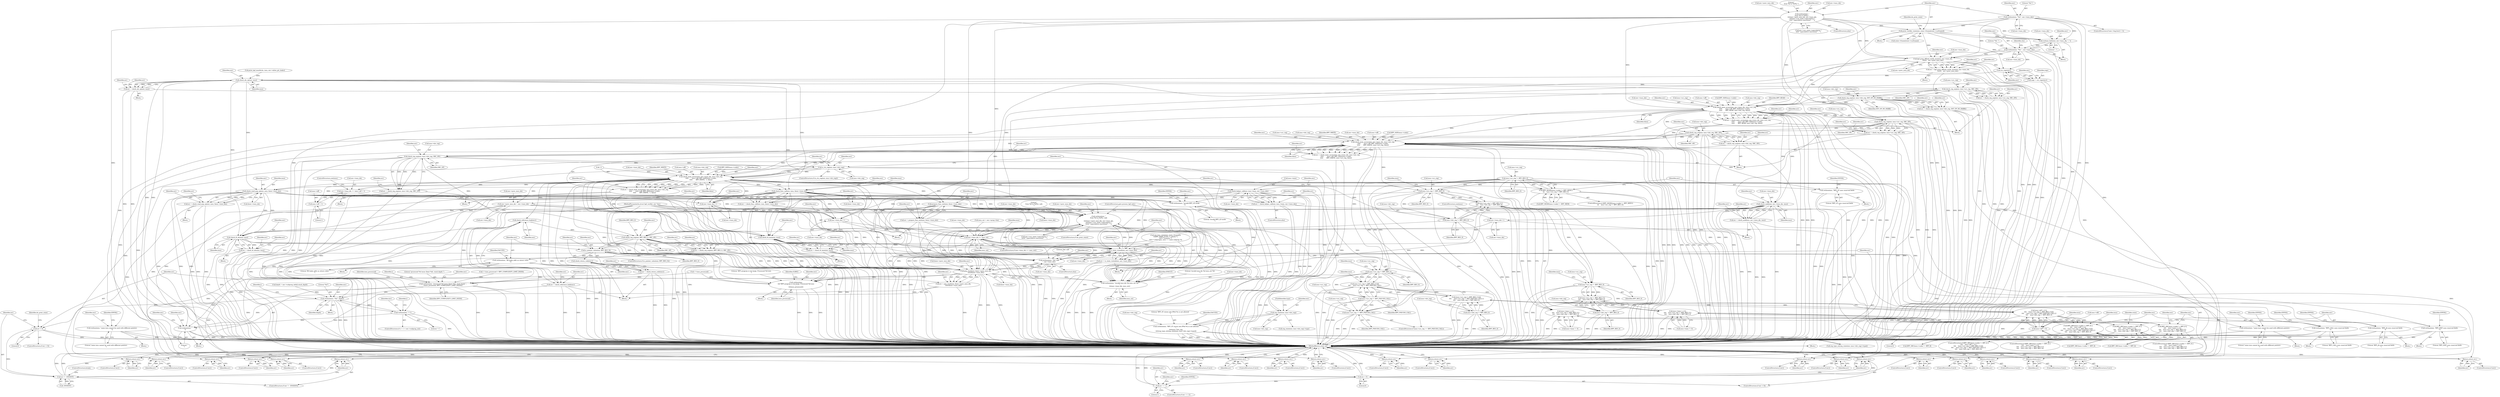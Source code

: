 digraph "0_linux_979d63d50c0c0f7bc537bf821e056cc9fe5abd38_2@array" {
"1000374" [label="(Call,print_verifier_state(env, state->frame[state->curframe]))"];
"1000350" [label="(Call,verbose(env, \"%d:\", env->insn_idx))"];
"1000357" [label="(Call,verbose(env, \"\nfrom %d to %d%s:\",\n\t\t\t\t\tenv->prev_insn_idx, env->insn_idx,\n\t\t\t\t\tenv->cur_state->speculative ?\n\t\t\t\t\t\" (speculative execution)\" : \"\"))"];
"1000395" [label="(Call,verbose_linfo(env, env->insn_idx, \"; \"))"];
"1000401" [label="(Call,verbose(env, \"%d: \", env->insn_idx))"];
"1000425" [label="(Call,bpf_prog_offload_verify_insn(env, env->insn_idx,\n\t\t\t\t\t\t\t   env->prev_insn_idx))"];
"1000284" [label="(Call,verbose(env, \"\nfrom %d to %d%s: safe\n\",\n\t\t\t\t\t\tenv->prev_insn_idx, env->insn_idx,\n\t\t\t\t\t\tenv->cur_state->speculative ?\n\t\t\t\t\t\t\" (speculative execution)\" : \"\"))"];
"1000216" [label="(Call,env->insn_idx >= insn_cnt)"];
"1000222" [label="(Call,verbose(env, \"invalid insn idx %d insn_cnt %d\n\",\n\t\t\t\tenv->insn_idx, insn_cnt))"];
"1000259" [label="(Call,is_state_visited(env, env->insn_idx))"];
"1000257" [label="(Call,err = is_state_visited(env, env->insn_idx))"];
"1000265" [label="(Call,err < 0)"];
"1000268" [label="(Return,return err;)"];
"1000271" [label="(Call,err == 1)"];
"1000302" [label="(Call,verbose(env, \"%d: safe\n\", env->insn_idx))"];
"1001000" [label="(Call,pop_stack(env, &env->prev_insn_idx,\n\t\t\t\t\t\t&env->insn_idx))"];
"1000250" [label="(Call,verbose(env,\n\t\t\t\t\"BPF program is too large. Processed %d insn\n\",\n\t\t\t\tinsn_processed))"];
"1000998" [label="(Call,err = pop_stack(env, &env->prev_insn_idx,\n\t\t\t\t\t\t&env->insn_idx))"];
"1001011" [label="(Call,err < 0)"];
"1001016" [label="(Call,err != -ENOENT)"];
"1001020" [label="(Return,return err;)"];
"1001112" [label="(Call,verbose(env, \"processed %d insns (limit %d), stack depth \",\n\t\tinsn_processed, BPF_COMPLEXITY_LIMIT_INSNS))"];
"1001139" [label="(Call,verbose(env, \"%d\", depth))"];
"1001151" [label="(Call,verbose(env, \"+\"))"];
"1001154" [label="(Call,verbose(env, \"\n\"))"];
"1000423" [label="(Call,err = bpf_prog_offload_verify_insn(env, env->insn_idx,\n\t\t\t\t\t\t\t   env->prev_insn_idx))"];
"1000435" [label="(Return,return err;)"];
"1000440" [label="(Call,cur_regs(env))"];
"1000438" [label="(Call,regs = cur_regs(env))"];
"1000456" [label="(Call,check_alu_op(env, insn))"];
"1000454" [label="(Call,err = check_alu_op(env, insn))"];
"1000461" [label="(Return,return err;)"];
"1000468" [label="(Call,check_reg_arg(env, insn->src_reg, SRC_OP))"];
"1000466" [label="(Call,err = check_reg_arg(env, insn->src_reg, SRC_OP))"];
"1000476" [label="(Return,return err;)"];
"1000480" [label="(Call,check_reg_arg(env, insn->dst_reg, DST_OP_NO_MARK))"];
"1000478" [label="(Call,err = check_reg_arg(env, insn->dst_reg, DST_OP_NO_MARK))"];
"1000488" [label="(Return,return err;)"];
"1000501" [label="(Call,check_mem_access(env, env->insn_idx, insn->src_reg,\n\t\t\t\t\t       insn->off, BPF_SIZE(insn->code),\n\t\t\t\t\t       BPF_READ, insn->dst_reg, false))"];
"1000499" [label="(Call,err = check_mem_access(env, env->insn_idx, insn->src_reg,\n\t\t\t\t\t       insn->off, BPF_SIZE(insn->code),\n\t\t\t\t\t       BPF_READ, insn->dst_reg, false))"];
"1000523" [label="(Return,return err;)"];
"1000554" [label="(Call,verbose(env, \"same insn cannot be used with different pointers\n\"))"];
"1000573" [label="(Call,check_xadd(env, env->insn_idx, insn))"];
"1000571" [label="(Call,err = check_xadd(env, env->insn_idx, insn))"];
"1000581" [label="(Return,return err;)"];
"1000583" [label="(Call,env->insn_idx++)"];
"1000590" [label="(Call,check_reg_arg(env, insn->src_reg, SRC_OP))"];
"1000588" [label="(Call,err = check_reg_arg(env, insn->src_reg, SRC_OP))"];
"1000598" [label="(Return,return err;)"];
"1000602" [label="(Call,check_reg_arg(env, insn->dst_reg, SRC_OP))"];
"1000600" [label="(Call,err = check_reg_arg(env, insn->dst_reg, SRC_OP))"];
"1000610" [label="(Return,return err;)"];
"1000623" [label="(Call,check_mem_access(env, env->insn_idx, insn->dst_reg,\n\t\t\t\t\t       insn->off, BPF_SIZE(insn->code),\n\t\t\t\t\t       BPF_WRITE, insn->src_reg, false))"];
"1000621" [label="(Call,err = check_mem_access(env, env->insn_idx, insn->dst_reg,\n\t\t\t\t\t       insn->off, BPF_SIZE(insn->code),\n\t\t\t\t\t       BPF_WRITE, insn->src_reg, false))"];
"1000645" [label="(Return,return err;)"];
"1000676" [label="(Call,verbose(env, \"same insn cannot be used with different pointers\n\"))"];
"1000691" [label="(Call,insn->src_reg != BPF_REG_0)"];
"1000684" [label="(Call,BPF_MODE(insn->code) != BPF_MEM ||\n\t\t\t    insn->src_reg != BPF_REG_0)"];
"1000794" [label="(Call,insn->src_reg != BPF_REG_0)"];
"1000793" [label="(Call,insn->src_reg != BPF_REG_0 &&\n\t\t\t\t     insn->src_reg != BPF_PSEUDO_CALL)"];
"1000792" [label="(Call,(insn->src_reg != BPF_REG_0 &&\n\t\t\t\t     insn->src_reg != BPF_PSEUDO_CALL) ||\n\t\t\t\t    insn->dst_reg != BPF_REG_0)"];
"1000786" [label="(Call,insn->off != 0 ||\n\t\t\t\t    (insn->src_reg != BPF_REG_0 &&\n\t\t\t\t     insn->src_reg != BPF_PSEUDO_CALL) ||\n\t\t\t\t    insn->dst_reg != BPF_REG_0)"];
"1000779" [label="(Call,BPF_SRC(insn->code) != BPF_K ||\n\t\t\t\t    insn->off != 0 ||\n\t\t\t\t    (insn->src_reg != BPF_REG_0 &&\n\t\t\t\t     insn->src_reg != BPF_PSEUDO_CALL) ||\n\t\t\t\t    insn->dst_reg != BPF_REG_0)"];
"1000799" [label="(Call,insn->src_reg != BPF_PSEUDO_CALL)"];
"1000817" [label="(Call,insn->src_reg == BPF_PSEUDO_CALL)"];
"1000804" [label="(Call,insn->dst_reg != BPF_REG_0)"];
"1000867" [label="(Call,insn->src_reg != BPF_REG_0)"];
"1000866" [label="(Call,insn->src_reg != BPF_REG_0 ||\n\t\t\t\t    insn->dst_reg != BPF_REG_0)"];
"1000860" [label="(Call,insn->imm != 0 ||\n\t\t\t\t    insn->src_reg != BPF_REG_0 ||\n\t\t\t\t    insn->dst_reg != BPF_REG_0)"];
"1000853" [label="(Call,BPF_SRC(insn->code) != BPF_K ||\n\t\t\t\t    insn->imm != 0 ||\n\t\t\t\t    insn->src_reg != BPF_REG_0 ||\n\t\t\t\t    insn->dst_reg != BPF_REG_0)"];
"1000872" [label="(Call,insn->dst_reg != BPF_REG_0)"];
"1000915" [label="(Call,insn->src_reg != BPF_REG_0)"];
"1000914" [label="(Call,insn->src_reg != BPF_REG_0 ||\n\t\t\t\t    insn->dst_reg != BPF_REG_0)"];
"1000908" [label="(Call,insn->imm != 0 ||\n\t\t\t\t    insn->src_reg != BPF_REG_0 ||\n\t\t\t\t    insn->dst_reg != BPF_REG_0)"];
"1000901" [label="(Call,BPF_SRC(insn->code) != BPF_K ||\n\t\t\t\t    insn->imm != 0 ||\n\t\t\t\t    insn->src_reg != BPF_REG_0 ||\n\t\t\t\t    insn->dst_reg != BPF_REG_0)"];
"1000920" [label="(Call,insn->dst_reg != BPF_REG_0)"];
"1000970" [label="(Call,check_reg_arg(env, BPF_REG_0, SRC_OP))"];
"1000968" [label="(Call,err = check_reg_arg(env, BPF_REG_0, SRC_OP))"];
"1000976" [label="(Return,return err;)"];
"1000979" [label="(Call,is_pointer_value(env, BPF_REG_0))"];
"1000983" [label="(Call,verbose(env, \"R0 leaks addr as return value\n\"))"];
"1000991" [label="(Call,check_return_code(env))"];
"1000989" [label="(Call,err = check_return_code(env))"];
"1000995" [label="(Return,return err;)"];
"1000697" [label="(Call,verbose(env, \"BPF_ST uses reserved fields\n\"))"];
"1000705" [label="(Call,check_reg_arg(env, insn->dst_reg, SRC_OP))"];
"1000703" [label="(Call,err = check_reg_arg(env, insn->dst_reg, SRC_OP))"];
"1000713" [label="(Return,return err;)"];
"1000716" [label="(Call,is_ctx_reg(env, insn->dst_reg))"];
"1000731" [label="(Call,reg_state(env, insn->dst_reg))"];
"1000722" [label="(Call,verbose(env, \"BPF_ST stores into R%d %s is not allowed\n\",\n\t\t\t\t\tinsn->dst_reg,\n\t\t\t\t\treg_type_str[reg_state(env, insn->dst_reg)->type]))"];
"1000742" [label="(Call,check_mem_access(env, env->insn_idx, insn->dst_reg,\n\t\t\t\t\t       insn->off, BPF_SIZE(insn->code),\n\t\t\t\t\t       BPF_WRITE, -1, false))"];
"1000740" [label="(Call,err = check_mem_access(env, env->insn_idx, insn->dst_reg,\n\t\t\t\t\t       insn->off, BPF_SIZE(insn->code),\n\t\t\t\t\t       BPF_WRITE, -1, false))"];
"1000763" [label="(Return,return err;)"];
"1000787" [label="(Call,insn->off != 0)"];
"1000810" [label="(Call,verbose(env, \"BPF_CALL uses reserved fields\n\"))"];
"1000824" [label="(Call,check_func_call(env, insn, &env->insn_idx))"];
"1000822" [label="(Call,err = check_func_call(env, insn, &env->insn_idx))"];
"1000844" [label="(Return,return err;)"];
"1001063" [label="(Call,check_ld_abs(env, insn))"];
"1001061" [label="(Call,err = check_ld_abs(env, insn))"];
"1001068" [label="(Return,return err;)"];
"1001078" [label="(Call,check_ld_imm(env, insn))"];
"1001076" [label="(Call,err = check_ld_imm(env, insn))"];
"1001083" [label="(Return,return err;)"];
"1001085" [label="(Call,env->insn_idx++)"];
"1001108" [label="(Call,env->insn_idx++)"];
"1001102" [label="(Call,verbose(env, \"invalid BPF_LD mode\n\"))"];
"1000834" [label="(Call,check_helper_call(env, insn->imm, env->insn_idx))"];
"1000832" [label="(Call,err = check_helper_call(env, insn->imm, env->insn_idx))"];
"1000878" [label="(Call,verbose(env, \"BPF_JA uses reserved fields\n\"))"];
"1000884" [label="(Call,env->insn_idx += insn->off + 1)"];
"1000888" [label="(Call,insn->off + 1)"];
"1000926" [label="(Call,verbose(env, \"BPF_EXIT uses reserved fields\n\"))"];
"1000937" [label="(Call,env->prev_insn_idx = env->insn_idx)"];
"1000946" [label="(Call,prepare_func_exit(env, &env->insn_idx))"];
"1000944" [label="(Call,err = prepare_func_exit(env, &env->insn_idx))"];
"1000954" [label="(Return,return err;)"];
"1000962" [label="(Call,check_reference_leak(env))"];
"1000960" [label="(Call,err = check_reference_leak(env))"];
"1000966" [label="(Return,return err;)"];
"1001033" [label="(Call,check_cond_jmp_op(env, insn, &env->insn_idx))"];
"1001031" [label="(Call,err = check_cond_jmp_op(env, insn, &env->insn_idx))"];
"1001042" [label="(Return,return err;)"];
"1000919" [label="(Identifier,BPF_REG_0)"];
"1000977" [label="(Identifier,err)"];
"1001006" [label="(Call,&env->insn_idx)"];
"1000990" [label="(Identifier,err)"];
"1000711" [label="(ControlStructure,if (err))"];
"1000258" [label="(Identifier,err)"];
"1000646" [label="(Identifier,err)"];
"1000257" [label="(Call,err = is_state_visited(env, env->insn_idx))"];
"1000422" [label="(Block,)"];
"1000610" [label="(Return,return err;)"];
"1000487" [label="(Identifier,err)"];
"1001130" [label="(Call,depth = env->subprog_info[i].stack_depth)"];
"1001040" [label="(ControlStructure,if (err))"];
"1000271" [label="(Call,err == 1)"];
"1000404" [label="(Call,env->insn_idx)"];
"1000460" [label="(Identifier,err)"];
"1000608" [label="(ControlStructure,if (err))"];
"1000724" [label="(Literal,\"BPF_ST stores into R%d %s is not allowed\n\")"];
"1000304" [label="(Literal,\"%d: safe\n\")"];
"1000753" [label="(Call,BPF_SIZE(insn->code))"];
"1000470" [label="(Call,insn->src_reg)"];
"1001078" [label="(Call,check_ld_imm(env, insn))"];
"1000867" [label="(Call,insn->src_reg != BPF_REG_0)"];
"1000780" [label="(Call,BPF_SRC(insn->code) != BPF_K)"];
"1000982" [label="(Block,)"];
"1000233" [label="(Identifier,insn)"];
"1000992" [label="(Identifier,env)"];
"1001063" [label="(Call,check_ld_abs(env, insn))"];
"1000818" [label="(Call,insn->src_reg)"];
"1001002" [label="(Call,&env->prev_insn_idx)"];
"1001012" [label="(Identifier,err)"];
"1000873" [label="(Call,insn->dst_reg)"];
"1000793" [label="(Call,insn->src_reg != BPF_REG_0 &&\n\t\t\t\t     insn->src_reg != BPF_PSEUDO_CALL)"];
"1000985" [label="(Literal,\"R0 leaks addr as return value\n\")"];
"1000287" [label="(Call,env->prev_insn_idx)"];
"1000971" [label="(Identifier,env)"];
"1000595" [label="(Identifier,SRC_OP)"];
"1000401" [label="(Call,verbose(env, \"%d: \", env->insn_idx))"];
"1001081" [label="(ControlStructure,if (err))"];
"1000446" [label="(Identifier,env)"];
"1000458" [label="(Identifier,insn)"];
"1001151" [label="(Call,verbose(env, \"+\"))"];
"1000596" [label="(ControlStructure,if (err))"];
"1000816" [label="(ControlStructure,if (insn->src_reg == BPF_PSEUDO_CALL))"];
"1000488" [label="(Return,return err;)"];
"1000375" [label="(Identifier,env)"];
"1000707" [label="(Call,insn->dst_reg)"];
"1000805" [label="(Call,insn->dst_reg)"];
"1000872" [label="(Call,insn->dst_reg != BPF_REG_0)"];
"1000836" [label="(Call,insn->imm)"];
"1000423" [label="(Call,err = bpf_prog_offload_verify_insn(env, env->insn_idx,\n\t\t\t\t\t\t\t   env->prev_insn_idx))"];
"1000925" [label="(Block,)"];
"1000407" [label="(Call,print_bpf_insn(&cbs, insn, env->allow_ptr_leaks))"];
"1000272" [label="(Identifier,err)"];
"1001018" [label="(Call,-ENOENT)"];
"1000786" [label="(Call,insn->off != 0 ||\n\t\t\t\t    (insn->src_reg != BPF_REG_0 &&\n\t\t\t\t     insn->src_reg != BPF_PSEUDO_CALL) ||\n\t\t\t\t    insn->dst_reg != BPF_REG_0)"];
"1000231" [label="(Identifier,EFAULT)"];
"1000994" [label="(Identifier,err)"];
"1000644" [label="(Identifier,err)"];
"1000731" [label="(Call,reg_state(env, insn->dst_reg))"];
"1000703" [label="(Call,err = check_reg_arg(env, insn->dst_reg, SRC_OP))"];
"1000889" [label="(Call,insn->off)"];
"1000521" [label="(ControlStructure,if (err))"];
"1000941" [label="(Call,env->insn_idx)"];
"1000482" [label="(Call,insn->dst_reg)"];
"1000901" [label="(Call,BPF_SRC(insn->code) != BPF_K ||\n\t\t\t\t    insn->imm != 0 ||\n\t\t\t\t    insn->src_reg != BPF_REG_0 ||\n\t\t\t\t    insn->dst_reg != BPF_REG_0)"];
"1000973" [label="(Identifier,SRC_OP)"];
"1000224" [label="(Literal,\"invalid insn idx %d insn_cnt %d\n\")"];
"1000938" [label="(Call,env->prev_insn_idx)"];
"1000710" [label="(Identifier,SRC_OP)"];
"1000730" [label="(Call,reg_state(env, insn->dst_reg)->type)"];
"1000130" [label="(Call,insn_cnt = env->prog->len)"];
"1000360" [label="(Call,env->prev_insn_idx)"];
"1000600" [label="(Call,err = check_reg_arg(env, insn->dst_reg, SRC_OP))"];
"1000303" [label="(Identifier,env)"];
"1000553" [label="(Block,)"];
"1000880" [label="(Literal,\"BPF_JA uses reserved fields\n\")"];
"1000359" [label="(Literal,\"\nfrom %d to %d%s:\")"];
"1000409" [label="(Identifier,cbs)"];
"1000376" [label="(Call,state->frame[state->curframe])"];
"1001026" [label="(Identifier,do_print_state)"];
"1000282" [label="(ControlStructure,if (do_print_state))"];
"1000692" [label="(Call,insn->src_reg)"];
"1000253" [label="(Identifier,insn_processed)"];
"1000516" [label="(Identifier,BPF_READ)"];
"1000684" [label="(Call,BPF_MODE(insn->code) != BPF_MEM ||\n\t\t\t    insn->src_reg != BPF_REG_0)"];
"1000815" [label="(Identifier,EINVAL)"];
"1001086" [label="(Call,env->insn_idx)"];
"1000259" [label="(Call,is_state_visited(env, env->insn_idx))"];
"1001042" [label="(Return,return err;)"];
"1001084" [label="(Identifier,err)"];
"1001141" [label="(Literal,\"%d\")"];
"1000842" [label="(ControlStructure,if (err))"];
"1000960" [label="(Call,err = check_reference_leak(env))"];
"1000969" [label="(Identifier,err)"];
"1000739" [label="(Identifier,EACCES)"];
"1000798" [label="(Identifier,BPF_REG_0)"];
"1001034" [label="(Identifier,env)"];
"1000284" [label="(Call,verbose(env, \"\nfrom %d to %d%s: safe\n\",\n\t\t\t\t\t\tenv->prev_insn_idx, env->insn_idx,\n\t\t\t\t\t\tenv->cur_state->speculative ?\n\t\t\t\t\t\t\" (speculative execution)\" : \"\"))"];
"1001032" [label="(Identifier,err)"];
"1000824" [label="(Call,check_func_call(env, insn, &env->insn_idx))"];
"1000743" [label="(Identifier,env)"];
"1000638" [label="(Identifier,BPF_WRITE)"];
"1000293" [label="(Call,env->cur_state->speculative ?\n\t\t\t\t\t\t\" (speculative execution)\" : \"\")"];
"1000991" [label="(Call,check_return_code(env))"];
"1000676" [label="(Call,verbose(env, \"same insn cannot be used with different pointers\n\"))"];
"1000979" [label="(Call,is_pointer_value(env, BPF_REG_0))"];
"1000723" [label="(Identifier,env)"];
"1000831" [label="(ControlStructure,else)"];
"1000625" [label="(Call,env->insn_idx)"];
"1001030" [label="(Block,)"];
"1000440" [label="(Call,cur_regs(env))"];
"1000455" [label="(Identifier,err)"];
"1000469" [label="(Identifier,env)"];
"1000583" [label="(Call,env->insn_idx++)"];
"1000714" [label="(Identifier,err)"];
"1000467" [label="(Identifier,err)"];
"1000717" [label="(Identifier,env)"];
"1000273" [label="(Literal,1)"];
"1000270" [label="(ControlStructure,if (err == 1))"];
"1001112" [label="(Call,verbose(env, \"processed %d insns (limit %d), stack depth \",\n\t\tinsn_processed, BPF_COMPLEXITY_LIMIT_INSNS))"];
"1000877" [label="(Block,)"];
"1000117" [label="(MethodParameterIn,struct bpf_verifier_env *env)"];
"1000695" [label="(Identifier,BPF_REG_0)"];
"1000468" [label="(Call,check_reg_arg(env, insn->src_reg, SRC_OP))"];
"1000118" [label="(Block,)"];
"1000479" [label="(Identifier,err)"];
"1000861" [label="(Call,insn->imm != 0)"];
"1001069" [label="(Identifier,err)"];
"1000441" [label="(Identifier,env)"];
"1001161" [label="(Identifier,env)"];
"1000592" [label="(Call,insn->src_reg)"];
"1000587" [label="(ControlStructure,continue;)"];
"1000578" [label="(Identifier,insn)"];
"1000946" [label="(Call,prepare_func_exit(env, &env->insn_idx))"];
"1000976" [label="(Return,return err;)"];
"1000463" [label="(Block,)"];
"1000571" [label="(Call,err = check_xadd(env, env->insn_idx, insn))"];
"1000801" [label="(Identifier,insn)"];
"1000800" [label="(Call,insn->src_reg)"];
"1001102" [label="(Call,verbose(env, \"invalid BPF_LD mode\n\"))"];
"1000395" [label="(Call,verbose_linfo(env, env->insn_idx, \"; \"))"];
"1000456" [label="(Call,check_alu_op(env, insn))"];
"1000685" [label="(Call,BPF_MODE(insn->code) != BPF_MEM)"];
"1001013" [label="(Literal,0)"];
"1000983" [label="(Call,verbose(env, \"R0 leaks addr as return value\n\"))"];
"1000834" [label="(Call,check_helper_call(env, insn->imm, env->insn_idx))"];
"1000503" [label="(Call,env->insn_idx)"];
"1000758" [label="(Call,-1)"];
"1000597" [label="(Identifier,err)"];
"1000252" [label="(Literal,\"BPF program is too large. Processed %d insn\n\")"];
"1000256" [label="(Identifier,E2BIG)"];
"1000603" [label="(Identifier,env)"];
"1000967" [label="(Identifier,err)"];
"1001060" [label="(Block,)"];
"1000251" [label="(Identifier,env)"];
"1000216" [label="(Call,env->insn_idx >= insn_cnt)"];
"1001011" [label="(Call,err < 0)"];
"1000575" [label="(Call,env->insn_idx)"];
"1000631" [label="(Call,insn->off)"];
"1000477" [label="(Identifier,err)"];
"1000955" [label="(Identifier,err)"];
"1000853" [label="(Call,BPF_SRC(insn->code) != BPF_K ||\n\t\t\t\t    insn->imm != 0 ||\n\t\t\t\t    insn->src_reg != BPF_REG_0 ||\n\t\t\t\t    insn->dst_reg != BPF_REG_0)"];
"1000489" [label="(Identifier,err)"];
"1000433" [label="(ControlStructure,if (err))"];
"1000725" [label="(Call,insn->dst_reg)"];
"1000852" [label="(ControlStructure,if (BPF_SRC(insn->code) != BPF_K ||\n\t\t\t\t    insn->imm != 0 ||\n\t\t\t\t    insn->src_reg != BPF_REG_0 ||\n\t\t\t\t    insn->dst_reg != BPF_REG_0))"];
"1000400" [label="(Literal,\"; \")"];
"1001174" [label="(MethodReturn,static int)"];
"1001079" [label="(Identifier,env)"];
"1000438" [label="(Call,regs = cur_regs(env))"];
"1000682" [label="(Block,)"];
"1000854" [label="(Call,BPF_SRC(insn->code) != BPF_K)"];
"1000351" [label="(Identifier,env)"];
"1000835" [label="(Identifier,env)"];
"1000425" [label="(Call,bpf_prog_offload_verify_insn(env, env->insn_idx,\n\t\t\t\t\t\t\t   env->prev_insn_idx))"];
"1000914" [label="(Call,insn->src_reg != BPF_REG_0 ||\n\t\t\t\t    insn->dst_reg != BPF_REG_0)"];
"1000285" [label="(Identifier,env)"];
"1000845" [label="(Identifier,err)"];
"1000250" [label="(Call,verbose(env,\n\t\t\t\t\"BPF program is too large. Processed %d insn\n\",\n\t\t\t\tinsn_processed))"];
"1001114" [label="(Literal,\"processed %d insns (limit %d), stack depth \")"];
"1000602" [label="(Call,check_reg_arg(env, insn->dst_reg, SRC_OP))"];
"1000804" [label="(Call,insn->dst_reg != BPF_REG_0)"];
"1000222" [label="(Call,verbose(env, \"invalid insn idx %d insn_cnt %d\n\",\n\t\t\t\tenv->insn_idx, insn_cnt))"];
"1000249" [label="(Block,)"];
"1001152" [label="(Identifier,env)"];
"1000485" [label="(Identifier,DST_OP_NO_MARK)"];
"1000742" [label="(Call,check_mem_access(env, env->insn_idx, insn->dst_reg,\n\t\t\t\t\t       insn->off, BPF_SIZE(insn->code),\n\t\t\t\t\t       BPF_WRITE, -1, false))"];
"1000305" [label="(Call,env->insn_idx)"];
"1000574" [label="(Identifier,env)"];
"1000915" [label="(Call,insn->src_reg != BPF_REG_0)"];
"1000902" [label="(Call,BPF_SRC(insn->code) != BPF_K)"];
"1000744" [label="(Call,env->insn_idx)"];
"1000931" [label="(Identifier,EINVAL)"];
"1001015" [label="(ControlStructure,if (err != -ENOENT))"];
"1000269" [label="(Identifier,err)"];
"1001041" [label="(Identifier,err)"];
"1000993" [label="(ControlStructure,if (err))"];
"1000757" [label="(Identifier,BPF_WRITE)"];
"1000268" [label="(Return,return err;)"];
"1000524" [label="(Identifier,err)"];
"1000705" [label="(Call,check_reg_arg(env, insn->dst_reg, SRC_OP))"];
"1000886" [label="(Identifier,env)"];
"1000342" [label="(ControlStructure,if (env->log.level > 1))"];
"1000972" [label="(Identifier,BPF_REG_0)"];
"1000750" [label="(Call,insn->off)"];
"1000559" [label="(Identifier,EINVAL)"];
"1000500" [label="(Identifier,err)"];
"1000221" [label="(Block,)"];
"1000246" [label="(Call,++insn_processed)"];
"1000424" [label="(Identifier,err)"];
"1000900" [label="(ControlStructure,if (BPF_SRC(insn->code) != BPF_K ||\n\t\t\t\t    insn->imm != 0 ||\n\t\t\t\t    insn->src_reg != BPF_REG_0 ||\n\t\t\t\t    insn->dst_reg != BPF_REG_0))"];
"1000502" [label="(Identifier,env)"];
"1001093" [label="(Identifier,env)"];
"1000970" [label="(Call,check_reg_arg(env, BPF_REG_0, SRC_OP))"];
"1000871" [label="(Identifier,BPF_REG_0)"];
"1000353" [label="(Call,env->insn_idx)"];
"1000556" [label="(Literal,\"same insn cannot be used with different pointers\n\")"];
"1000764" [label="(Identifier,err)"];
"1000506" [label="(Call,insn->src_reg)"];
"1001043" [label="(Identifier,err)"];
"1001000" [label="(Call,pop_stack(env, &env->prev_insn_idx,\n\t\t\t\t\t\t&env->insn_idx))"];
"1000921" [label="(Call,insn->dst_reg)"];
"1000350" [label="(Call,verbose(env, \"%d:\", env->insn_idx))"];
"1001082" [label="(Identifier,err)"];
"1000645" [label="(Return,return err;)"];
"1000434" [label="(Identifier,err)"];
"1000430" [label="(Call,env->prev_insn_idx)"];
"1000978" [label="(ControlStructure,if (is_pointer_value(env, BPF_REG_0)))"];
"1000357" [label="(Call,verbose(env, \"\nfrom %d to %d%s:\",\n\t\t\t\t\tenv->prev_insn_idx, env->insn_idx,\n\t\t\t\t\tenv->cur_state->speculative ?\n\t\t\t\t\t\" (speculative execution)\" : \"\"))"];
"1000599" [label="(Identifier,err)"];
"1001109" [label="(Call,env->insn_idx)"];
"1000218" [label="(Identifier,env)"];
"1000899" [label="(Block,)"];
"1000302" [label="(Call,verbose(env, \"%d: safe\n\", env->insn_idx))"];
"1000509" [label="(Call,insn->off)"];
"1001065" [label="(Identifier,insn)"];
"1000796" [label="(Identifier,insn)"];
"1000486" [label="(ControlStructure,if (err))"];
"1000220" [label="(Identifier,insn_cnt)"];
"1000462" [label="(Identifier,err)"];
"1000741" [label="(Identifier,err)"];
"1000866" [label="(Call,insn->src_reg != BPF_REG_0 ||\n\t\t\t\t    insn->dst_reg != BPF_REG_0)"];
"1000212" [label="(Block,)"];
"1000827" [label="(Call,&env->insn_idx)"];
"1000965" [label="(Identifier,err)"];
"1000696" [label="(Block,)"];
"1000817" [label="(Call,insn->src_reg == BPF_PSEUDO_CALL)"];
"1000290" [label="(Call,env->insn_idx)"];
"1001064" [label="(Identifier,env)"];
"1000747" [label="(Call,insn->dst_reg)"];
"1000591" [label="(Identifier,env)"];
"1001101" [label="(Block,)"];
"1000952" [label="(ControlStructure,if (err))"];
"1000843" [label="(Identifier,err)"];
"1000265" [label="(Call,err < 0)"];
"1000426" [label="(Identifier,env)"];
"1000634" [label="(Call,BPF_SIZE(insn->code))"];
"1000893" [label="(ControlStructure,continue;)"];
"1001068" [label="(Return,return err;)"];
"1000924" [label="(Identifier,BPF_REG_0)"];
"1001140" [label="(Identifier,env)"];
"1000512" [label="(Call,BPF_SIZE(insn->code))"];
"1000791" [label="(Literal,0)"];
"1000683" [label="(ControlStructure,if (BPF_MODE(insn->code) != BPF_MEM ||\n\t\t\t    insn->src_reg != BPF_REG_0))"];
"1000799" [label="(Call,insn->src_reg != BPF_PSEUDO_CALL)"];
"1001021" [label="(Identifier,err)"];
"1000215" [label="(ControlStructure,if (env->insn_idx >= insn_cnt))"];
"1001113" [label="(Identifier,env)"];
"1000712" [label="(Identifier,err)"];
"1000833" [label="(Identifier,err)"];
"1000457" [label="(Identifier,env)"];
"1000308" [label="(ControlStructure,goto process_bpf_exit;)"];
"1000245" [label="(Call,++insn_processed > BPF_COMPLEXITY_LIMIT_INSNS)"];
"1000964" [label="(ControlStructure,if (err))"];
"1001076" [label="(Call,err = check_ld_imm(env, insn))"];
"1001155" [label="(Identifier,env)"];
"1000588" [label="(Call,err = check_reg_arg(env, insn->src_reg, SRC_OP))"];
"1000702" [label="(Identifier,EINVAL)"];
"1000642" [label="(Identifier,false)"];
"1000260" [label="(Identifier,env)"];
"1000624" [label="(Identifier,env)"];
"1000436" [label="(Identifier,err)"];
"1001108" [label="(Call,env->insn_idx++)"];
"1000721" [label="(Block,)"];
"1001062" [label="(Identifier,err)"];
"1000763" [label="(Return,return err;)"];
"1000936" [label="(Block,)"];
"1000998" [label="(Call,err = pop_stack(env, &env->prev_insn_idx,\n\t\t\t\t\t\t&env->insn_idx))"];
"1000810" [label="(Call,verbose(env, \"BPF_CALL uses reserved fields\n\"))"];
"1001115" [label="(Identifier,insn_processed)"];
"1000761" [label="(ControlStructure,if (err))"];
"1000934" [label="(Identifier,state)"];
"1001067" [label="(Identifier,err)"];
"1000995" [label="(Return,return err;)"];
"1000792" [label="(Call,(insn->src_reg != BPF_REG_0 &&\n\t\t\t\t     insn->src_reg != BPF_PSEUDO_CALL) ||\n\t\t\t\t    insn->dst_reg != BPF_REG_0)"];
"1000795" [label="(Call,insn->src_reg)"];
"1000621" [label="(Call,err = check_mem_access(env, env->insn_idx, insn->dst_reg,\n\t\t\t\t\t       insn->off, BPF_SIZE(insn->code),\n\t\t\t\t\t       BPF_WRITE, insn->src_reg, false))"];
"1000611" [label="(Identifier,err)"];
"1000975" [label="(Identifier,err)"];
"1000888" [label="(Call,insn->off + 1)"];
"1000560" [label="(Block,)"];
"1000706" [label="(Identifier,env)"];
"1000699" [label="(Literal,\"BPF_ST uses reserved fields\n\")"];
"1000999" [label="(Identifier,err)"];
"1000623" [label="(Call,check_mem_access(env, env->insn_idx, insn->dst_reg,\n\t\t\t\t\t       insn->off, BPF_SIZE(insn->code),\n\t\t\t\t\t       BPF_WRITE, insn->src_reg, false))"];
"1000713" [label="(Return,return err;)"];
"1001077" [label="(Identifier,err)"];
"1000358" [label="(Identifier,env)"];
"1000908" [label="(Call,insn->imm != 0 ||\n\t\t\t\t    insn->src_reg != BPF_REG_0 ||\n\t\t\t\t    insn->dst_reg != BPF_REG_0)"];
"1000601" [label="(Identifier,err)"];
"1000916" [label="(Call,insn->src_reg)"];
"1000697" [label="(Call,verbose(env, \"BPF_ST uses reserved fields\n\"))"];
"1001119" [label="(Identifier,i)"];
"1000981" [label="(Identifier,BPF_REG_0)"];
"1000582" [label="(Identifier,err)"];
"1001061" [label="(Call,err = check_ld_abs(env, insn))"];
"1000278" [label="(Identifier,env)"];
"1000481" [label="(Identifier,env)"];
"1000989" [label="(Call,err = check_return_code(env))"];
"1000691" [label="(Call,insn->src_reg != BPF_REG_0)"];
"1000374" [label="(Call,print_verifier_state(env, state->frame[state->curframe]))"];
"1000223" [label="(Identifier,env)"];
"1000968" [label="(Call,err = check_reg_arg(env, BPF_REG_0, SRC_OP))"];
"1000698" [label="(Identifier,env)"];
"1000286" [label="(Literal,\"\nfrom %d to %d%s: safe\n\")"];
"1001156" [label="(Literal,\"\n\")"];
"1000884" [label="(Call,env->insn_idx += insn->off + 1)"];
"1001001" [label="(Identifier,env)"];
"1000879" [label="(Identifier,env)"];
"1000501" [label="(Call,check_mem_access(env, env->insn_idx, insn->src_reg,\n\t\t\t\t\t       insn->off, BPF_SIZE(insn->code),\n\t\t\t\t\t       BPF_READ, insn->dst_reg, false))"];
"1000892" [label="(Literal,1)"];
"1001116" [label="(Identifier,BPF_COMPLEXITY_LIMIT_INSNS)"];
"1001154" [label="(Call,verbose(env, \"\n\"))"];
"1000878" [label="(Call,verbose(env, \"BPF_JA uses reserved fields\n\"))"];
"1000927" [label="(Identifier,env)"];
"1000397" [label="(Call,env->insn_idx)"];
"1000580" [label="(Identifier,err)"];
"1001016" [label="(Call,err != -ENOENT)"];
"1001143" [label="(ControlStructure,if (i + 1 < env->subprog_cnt))"];
"1000808" [label="(Identifier,BPF_REG_0)"];
"1000788" [label="(Call,insn->off)"];
"1000928" [label="(Literal,\"BPF_EXIT uses reserved fields\n\")"];
"1000598" [label="(Return,return err;)"];
"1001107" [label="(Identifier,EINVAL)"];
"1001010" [label="(ControlStructure,if (err < 0))"];
"1000812" [label="(Literal,\"BPF_CALL uses reserved fields\n\")"];
"1000736" [label="(FieldIdentifier,type)"];
"1000459" [label="(ControlStructure,if (err))"];
"1000363" [label="(Call,env->insn_idx)"];
"1000435" [label="(Return,return err;)"];
"1000555" [label="(Identifier,env)"];
"1000366" [label="(Call,env->cur_state->speculative ?\n\t\t\t\t\t\" (speculative execution)\" : \"\")"];
"1000572" [label="(Identifier,err)"];
"1000522" [label="(Identifier,err)"];
"1000681" [label="(Identifier,EINVAL)"];
"1000301" [label="(ControlStructure,else)"];
"1000944" [label="(Call,err = prepare_func_exit(env, &env->insn_idx))"];
"1000839" [label="(Call,env->insn_idx)"];
"1000609" [label="(Identifier,err)"];
"1000920" [label="(Call,insn->dst_reg != BPF_REG_0)"];
"1000909" [label="(Call,insn->imm != 0)"];
"1000217" [label="(Call,env->insn_idx)"];
"1000402" [label="(Identifier,env)"];
"1000573" [label="(Call,check_xadd(env, env->insn_idx, insn))"];
"1000461" [label="(Return,return err;)"];
"1000678" [label="(Literal,\"same insn cannot be used with different pointers\n\")"];
"1000732" [label="(Identifier,env)"];
"1001085" [label="(Call,env->insn_idx++)"];
"1000228" [label="(Identifier,insn_cnt)"];
"1000948" [label="(Call,&env->insn_idx)"];
"1000822" [label="(Call,err = check_func_call(env, insn, &env->insn_idx))"];
"1000454" [label="(Call,err = check_alu_op(env, insn))"];
"1000762" [label="(Identifier,err)"];
"1000313" [label="(Identifier,EINVAL)"];
"1000639" [label="(Call,insn->src_reg)"];
"1001035" [label="(Identifier,insn)"];
"1000821" [label="(Identifier,BPF_PSEUDO_CALL)"];
"1000356" [label="(ControlStructure,else)"];
"1000675" [label="(Block,)"];
"1000581" [label="(Return,return err;)"];
"1000352" [label="(Literal,\"%d:\")"];
"1000811" [label="(Identifier,env)"];
"1000922" [label="(Identifier,insn)"];
"1000819" [label="(Identifier,insn)"];
"1001142" [label="(Identifier,depth)"];
"1000473" [label="(Identifier,SRC_OP)"];
"1001103" [label="(Identifier,env)"];
"1000947" [label="(Identifier,env)"];
"1000962" [label="(Call,check_reference_leak(env))"];
"1001036" [label="(Call,&env->insn_idx)"];
"1001020" [label="(Return,return err;)"];
"1000760" [label="(Identifier,false)"];
"1000883" [label="(Identifier,EINVAL)"];
"1000453" [label="(Block,)"];
"1000520" [label="(Identifier,false)"];
"1000740" [label="(Call,err = check_mem_access(env, env->insn_idx, insn->dst_reg,\n\t\t\t\t\t       insn->off, BPF_SIZE(insn->code),\n\t\t\t\t\t       BPF_WRITE, -1, false))"];
"1001022" [label="(ControlStructure,break;)"];
"1000787" [label="(Call,insn->off != 0)"];
"1000876" [label="(Identifier,BPF_REG_0)"];
"1000264" [label="(ControlStructure,if (err < 0))"];
"1000341" [label="(Block,)"];
"1000966" [label="(Return,return err;)"];
"1001066" [label="(ControlStructure,if (err))"];
"1000778" [label="(ControlStructure,if (BPF_SRC(insn->code) != BPF_K ||\n\t\t\t\t    insn->off != 0 ||\n\t\t\t\t    (insn->src_reg != BPF_REG_0 &&\n\t\t\t\t     insn->src_reg != BPF_PSEUDO_CALL) ||\n\t\t\t\t    insn->dst_reg != BPF_REG_0))"];
"1000607" [label="(Identifier,SRC_OP)"];
"1000728" [label="(Call,reg_type_str[reg_state(env, insn->dst_reg)->type])"];
"1000523" [label="(Return,return err;)"];
"1000926" [label="(Call,verbose(env, \"BPF_EXIT uses reserved fields\n\"))"];
"1000794" [label="(Call,insn->src_reg != BPF_REG_0)"];
"1000677" [label="(Identifier,env)"];
"1000779" [label="(Call,BPF_SRC(insn->code) != BPF_K ||\n\t\t\t\t    insn->off != 0 ||\n\t\t\t\t    (insn->src_reg != BPF_REG_0 &&\n\t\t\t\t     insn->src_reg != BPF_PSEUDO_CALL) ||\n\t\t\t\t    insn->dst_reg != BPF_REG_0)"];
"1001080" [label="(Identifier,insn)"];
"1000874" [label="(Identifier,insn)"];
"1000961" [label="(Identifier,err)"];
"1000427" [label="(Call,env->insn_idx)"];
"1000475" [label="(Identifier,err)"];
"1001033" [label="(Call,check_cond_jmp_op(env, insn, &env->insn_idx))"];
"1000622" [label="(Identifier,err)"];
"1000517" [label="(Call,insn->dst_reg)"];
"1001104" [label="(Literal,\"invalid BPF_LD mode\n\")"];
"1000604" [label="(Call,insn->dst_reg)"];
"1000945" [label="(Identifier,err)"];
"1000733" [label="(Call,insn->dst_reg)"];
"1000963" [label="(Identifier,env)"];
"1001146" [label="(Identifier,i)"];
"1000480" [label="(Call,check_reg_arg(env, insn->dst_reg, DST_OP_NO_MARK))"];
"1000474" [label="(ControlStructure,if (err))"];
"1001083" [label="(Return,return err;)"];
"1000984" [label="(Identifier,env)"];
"1000722" [label="(Call,verbose(env, \"BPF_ST stores into R%d %s is not allowed\n\",\n\t\t\t\t\tinsn->dst_reg,\n\t\t\t\t\treg_type_str[reg_state(env, insn->dst_reg)->type]))"];
"1001075" [label="(Block,)"];
"1000393" [label="(Block,)"];
"1000860" [label="(Call,insn->imm != 0 ||\n\t\t\t\t    insn->src_reg != BPF_REG_0 ||\n\t\t\t\t    insn->dst_reg != BPF_REG_0)"];
"1000554" [label="(Call,verbose(env, \"same insn cannot be used with different pointers\n\"))"];
"1000996" [label="(Identifier,err)"];
"1000826" [label="(Identifier,insn)"];
"1000988" [label="(Identifier,EACCES)"];
"1000885" [label="(Call,env->insn_idx)"];
"1000937" [label="(Call,env->prev_insn_idx = env->insn_idx)"];
"1000809" [label="(Block,)"];
"1001128" [label="(Block,)"];
"1000476" [label="(Return,return err;)"];
"1000704" [label="(Identifier,err)"];
"1000715" [label="(ControlStructure,if (is_ctx_reg(env, insn->dst_reg)))"];
"1000974" [label="(ControlStructure,if (err))"];
"1001153" [label="(Literal,\"+\")"];
"1001127" [label="(Identifier,i)"];
"1000825" [label="(Identifier,env)"];
"1000403" [label="(Literal,\"%d: \")"];
"1000384" [label="(Identifier,do_print_state)"];
"1000579" [label="(ControlStructure,if (err))"];
"1000439" [label="(Identifier,regs)"];
"1001017" [label="(Identifier,err)"];
"1000570" [label="(Block,)"];
"1000267" [label="(Literal,0)"];
"1000718" [label="(Call,insn->dst_reg)"];
"1000643" [label="(ControlStructure,if (err))"];
"1000803" [label="(Identifier,BPF_PSEUDO_CALL)"];
"1000584" [label="(Call,env->insn_idx)"];
"1000478" [label="(Call,err = check_reg_arg(env, insn->dst_reg, DST_OP_NO_MARK))"];
"1000628" [label="(Call,insn->dst_reg)"];
"1000868" [label="(Call,insn->src_reg)"];
"1000225" [label="(Call,env->insn_idx)"];
"1000499" [label="(Call,err = check_mem_access(env, env->insn_idx, insn->src_reg,\n\t\t\t\t\t       insn->off, BPF_SIZE(insn->code),\n\t\t\t\t\t       BPF_READ, insn->dst_reg, false))"];
"1000851" [label="(Block,)"];
"1000466" [label="(Call,err = check_reg_arg(env, insn->src_reg, SRC_OP))"];
"1000716" [label="(Call,is_ctx_reg(env, insn->dst_reg))"];
"1000589" [label="(Identifier,err)"];
"1000954" [label="(Return,return err;)"];
"1000396" [label="(Identifier,env)"];
"1000953" [label="(Identifier,err)"];
"1000266" [label="(Identifier,err)"];
"1001139" [label="(Call,verbose(env, \"%d\", depth))"];
"1000806" [label="(Identifier,insn)"];
"1000201" [label="(Call,init_func_state(env, state->frame[0],\n\t\t\tBPF_MAIN_FUNC /* callsite */,\n\t\t\t0 /* frameno */,\n\t\t\t0 /* subprogno, zero == main subprog */))"];
"1000823" [label="(Identifier,err)"];
"1001031" [label="(Call,err = check_cond_jmp_op(env, insn, &env->insn_idx))"];
"1000261" [label="(Call,env->insn_idx)"];
"1000832" [label="(Call,err = check_helper_call(env, insn->imm, env->insn_idx))"];
"1000844" [label="(Return,return err;)"];
"1000980" [label="(Identifier,env)"];
"1000590" [label="(Call,check_reg_arg(env, insn->src_reg, SRC_OP))"];
"1000374" -> "1000341"  [label="AST: "];
"1000374" -> "1000376"  [label="CFG: "];
"1000375" -> "1000374"  [label="AST: "];
"1000376" -> "1000374"  [label="AST: "];
"1000384" -> "1000374"  [label="CFG: "];
"1000374" -> "1001174"  [label="DDG: "];
"1000374" -> "1001174"  [label="DDG: "];
"1000350" -> "1000374"  [label="DDG: "];
"1000357" -> "1000374"  [label="DDG: "];
"1000374" -> "1000395"  [label="DDG: "];
"1000374" -> "1000425"  [label="DDG: "];
"1000374" -> "1000440"  [label="DDG: "];
"1000350" -> "1000342"  [label="AST: "];
"1000350" -> "1000353"  [label="CFG: "];
"1000351" -> "1000350"  [label="AST: "];
"1000352" -> "1000350"  [label="AST: "];
"1000353" -> "1000350"  [label="AST: "];
"1000375" -> "1000350"  [label="CFG: "];
"1000350" -> "1001174"  [label="DDG: "];
"1000350" -> "1001174"  [label="DDG: "];
"1000350" -> "1000395"  [label="DDG: "];
"1000350" -> "1000425"  [label="DDG: "];
"1000350" -> "1000501"  [label="DDG: "];
"1000357" -> "1000356"  [label="AST: "];
"1000357" -> "1000366"  [label="CFG: "];
"1000358" -> "1000357"  [label="AST: "];
"1000359" -> "1000357"  [label="AST: "];
"1000360" -> "1000357"  [label="AST: "];
"1000363" -> "1000357"  [label="AST: "];
"1000366" -> "1000357"  [label="AST: "];
"1000375" -> "1000357"  [label="CFG: "];
"1000357" -> "1001174"  [label="DDG: "];
"1000357" -> "1001174"  [label="DDG: "];
"1000357" -> "1001174"  [label="DDG: "];
"1000357" -> "1001174"  [label="DDG: "];
"1000357" -> "1000284"  [label="DDG: "];
"1000357" -> "1000395"  [label="DDG: "];
"1000357" -> "1000425"  [label="DDG: "];
"1000357" -> "1000425"  [label="DDG: "];
"1000357" -> "1000501"  [label="DDG: "];
"1000357" -> "1001000"  [label="DDG: "];
"1000395" -> "1000393"  [label="AST: "];
"1000395" -> "1000400"  [label="CFG: "];
"1000396" -> "1000395"  [label="AST: "];
"1000397" -> "1000395"  [label="AST: "];
"1000400" -> "1000395"  [label="AST: "];
"1000402" -> "1000395"  [label="CFG: "];
"1000395" -> "1001174"  [label="DDG: "];
"1000395" -> "1000401"  [label="DDG: "];
"1000395" -> "1000401"  [label="DDG: "];
"1000401" -> "1000393"  [label="AST: "];
"1000401" -> "1000404"  [label="CFG: "];
"1000402" -> "1000401"  [label="AST: "];
"1000403" -> "1000401"  [label="AST: "];
"1000404" -> "1000401"  [label="AST: "];
"1000409" -> "1000401"  [label="CFG: "];
"1000401" -> "1001174"  [label="DDG: "];
"1000401" -> "1001174"  [label="DDG: "];
"1000401" -> "1000425"  [label="DDG: "];
"1000401" -> "1000425"  [label="DDG: "];
"1000401" -> "1000440"  [label="DDG: "];
"1000401" -> "1000501"  [label="DDG: "];
"1000425" -> "1000423"  [label="AST: "];
"1000425" -> "1000430"  [label="CFG: "];
"1000426" -> "1000425"  [label="AST: "];
"1000427" -> "1000425"  [label="AST: "];
"1000430" -> "1000425"  [label="AST: "];
"1000423" -> "1000425"  [label="CFG: "];
"1000425" -> "1001174"  [label="DDG: "];
"1000425" -> "1001174"  [label="DDG: "];
"1000425" -> "1001174"  [label="DDG: "];
"1000425" -> "1000284"  [label="DDG: "];
"1000425" -> "1000423"  [label="DDG: "];
"1000425" -> "1000423"  [label="DDG: "];
"1000425" -> "1000423"  [label="DDG: "];
"1000425" -> "1000440"  [label="DDG: "];
"1000425" -> "1000501"  [label="DDG: "];
"1000425" -> "1001000"  [label="DDG: "];
"1000284" -> "1000282"  [label="AST: "];
"1000284" -> "1000293"  [label="CFG: "];
"1000285" -> "1000284"  [label="AST: "];
"1000286" -> "1000284"  [label="AST: "];
"1000287" -> "1000284"  [label="AST: "];
"1000290" -> "1000284"  [label="AST: "];
"1000293" -> "1000284"  [label="AST: "];
"1000308" -> "1000284"  [label="CFG: "];
"1000284" -> "1001174"  [label="DDG: "];
"1000284" -> "1001174"  [label="DDG: "];
"1000284" -> "1001174"  [label="DDG: "];
"1000284" -> "1001174"  [label="DDG: "];
"1000284" -> "1000216"  [label="DDG: "];
"1000259" -> "1000284"  [label="DDG: "];
"1000259" -> "1000284"  [label="DDG: "];
"1000117" -> "1000284"  [label="DDG: "];
"1000937" -> "1000284"  [label="DDG: "];
"1001000" -> "1000284"  [label="DDG: "];
"1001000" -> "1000284"  [label="DDG: "];
"1000824" -> "1000284"  [label="DDG: "];
"1001033" -> "1000284"  [label="DDG: "];
"1000946" -> "1000284"  [label="DDG: "];
"1000284" -> "1001000"  [label="DDG: "];
"1000284" -> "1001000"  [label="DDG: "];
"1000284" -> "1001000"  [label="DDG: "];
"1000216" -> "1000215"  [label="AST: "];
"1000216" -> "1000220"  [label="CFG: "];
"1000217" -> "1000216"  [label="AST: "];
"1000220" -> "1000216"  [label="AST: "];
"1000223" -> "1000216"  [label="CFG: "];
"1000233" -> "1000216"  [label="CFG: "];
"1000216" -> "1001174"  [label="DDG: "];
"1000216" -> "1001174"  [label="DDG: "];
"1000216" -> "1001174"  [label="DDG: "];
"1000824" -> "1000216"  [label="DDG: "];
"1001033" -> "1000216"  [label="DDG: "];
"1001108" -> "1000216"  [label="DDG: "];
"1000742" -> "1000216"  [label="DDG: "];
"1000884" -> "1000216"  [label="DDG: "];
"1000302" -> "1000216"  [label="DDG: "];
"1000946" -> "1000216"  [label="DDG: "];
"1000583" -> "1000216"  [label="DDG: "];
"1000259" -> "1000216"  [label="DDG: "];
"1001000" -> "1000216"  [label="DDG: "];
"1000130" -> "1000216"  [label="DDG: "];
"1000216" -> "1000222"  [label="DDG: "];
"1000216" -> "1000222"  [label="DDG: "];
"1000216" -> "1000259"  [label="DDG: "];
"1000222" -> "1000221"  [label="AST: "];
"1000222" -> "1000228"  [label="CFG: "];
"1000223" -> "1000222"  [label="AST: "];
"1000224" -> "1000222"  [label="AST: "];
"1000225" -> "1000222"  [label="AST: "];
"1000228" -> "1000222"  [label="AST: "];
"1000231" -> "1000222"  [label="CFG: "];
"1000222" -> "1001174"  [label="DDG: "];
"1000222" -> "1001174"  [label="DDG: "];
"1000222" -> "1001174"  [label="DDG: "];
"1000222" -> "1001174"  [label="DDG: "];
"1001063" -> "1000222"  [label="DDG: "];
"1001000" -> "1000222"  [label="DDG: "];
"1001000" -> "1000222"  [label="DDG: "];
"1000573" -> "1000222"  [label="DDG: "];
"1000742" -> "1000222"  [label="DDG: "];
"1000946" -> "1000222"  [label="DDG: "];
"1000946" -> "1000222"  [label="DDG: "];
"1001078" -> "1000222"  [label="DDG: "];
"1000201" -> "1000222"  [label="DDG: "];
"1000117" -> "1000222"  [label="DDG: "];
"1000824" -> "1000222"  [label="DDG: "];
"1001033" -> "1000222"  [label="DDG: "];
"1000259" -> "1000257"  [label="AST: "];
"1000259" -> "1000261"  [label="CFG: "];
"1000260" -> "1000259"  [label="AST: "];
"1000261" -> "1000259"  [label="AST: "];
"1000257" -> "1000259"  [label="CFG: "];
"1000259" -> "1001174"  [label="DDG: "];
"1000259" -> "1001174"  [label="DDG: "];
"1000259" -> "1000257"  [label="DDG: "];
"1000259" -> "1000257"  [label="DDG: "];
"1001063" -> "1000259"  [label="DDG: "];
"1001000" -> "1000259"  [label="DDG: "];
"1001000" -> "1000259"  [label="DDG: "];
"1000573" -> "1000259"  [label="DDG: "];
"1000742" -> "1000259"  [label="DDG: "];
"1000946" -> "1000259"  [label="DDG: "];
"1000946" -> "1000259"  [label="DDG: "];
"1001078" -> "1000259"  [label="DDG: "];
"1000201" -> "1000259"  [label="DDG: "];
"1000117" -> "1000259"  [label="DDG: "];
"1000824" -> "1000259"  [label="DDG: "];
"1001033" -> "1000259"  [label="DDG: "];
"1000259" -> "1000302"  [label="DDG: "];
"1000259" -> "1000302"  [label="DDG: "];
"1000259" -> "1001000"  [label="DDG: "];
"1000259" -> "1001000"  [label="DDG: "];
"1000257" -> "1000212"  [label="AST: "];
"1000258" -> "1000257"  [label="AST: "];
"1000266" -> "1000257"  [label="CFG: "];
"1000257" -> "1001174"  [label="DDG: "];
"1000257" -> "1000265"  [label="DDG: "];
"1000265" -> "1000264"  [label="AST: "];
"1000265" -> "1000267"  [label="CFG: "];
"1000266" -> "1000265"  [label="AST: "];
"1000267" -> "1000265"  [label="AST: "];
"1000269" -> "1000265"  [label="CFG: "];
"1000272" -> "1000265"  [label="CFG: "];
"1000265" -> "1001174"  [label="DDG: "];
"1000265" -> "1001174"  [label="DDG: "];
"1000265" -> "1000268"  [label="DDG: "];
"1000265" -> "1000271"  [label="DDG: "];
"1000268" -> "1000264"  [label="AST: "];
"1000268" -> "1000269"  [label="CFG: "];
"1000269" -> "1000268"  [label="AST: "];
"1001174" -> "1000268"  [label="CFG: "];
"1000268" -> "1001174"  [label="DDG: "];
"1000269" -> "1000268"  [label="DDG: "];
"1000271" -> "1000270"  [label="AST: "];
"1000271" -> "1000273"  [label="CFG: "];
"1000272" -> "1000271"  [label="AST: "];
"1000273" -> "1000271"  [label="AST: "];
"1000278" -> "1000271"  [label="CFG: "];
"1000313" -> "1000271"  [label="CFG: "];
"1000271" -> "1001174"  [label="DDG: "];
"1000271" -> "1001174"  [label="DDG: "];
"1000302" -> "1000301"  [label="AST: "];
"1000302" -> "1000305"  [label="CFG: "];
"1000303" -> "1000302"  [label="AST: "];
"1000304" -> "1000302"  [label="AST: "];
"1000305" -> "1000302"  [label="AST: "];
"1000308" -> "1000302"  [label="CFG: "];
"1000302" -> "1001174"  [label="DDG: "];
"1000302" -> "1001174"  [label="DDG: "];
"1000117" -> "1000302"  [label="DDG: "];
"1000824" -> "1000302"  [label="DDG: "];
"1001033" -> "1000302"  [label="DDG: "];
"1000946" -> "1000302"  [label="DDG: "];
"1001000" -> "1000302"  [label="DDG: "];
"1000302" -> "1001000"  [label="DDG: "];
"1000302" -> "1001000"  [label="DDG: "];
"1001000" -> "1000998"  [label="AST: "];
"1001000" -> "1001006"  [label="CFG: "];
"1001001" -> "1001000"  [label="AST: "];
"1001002" -> "1001000"  [label="AST: "];
"1001006" -> "1001000"  [label="AST: "];
"1000998" -> "1001000"  [label="CFG: "];
"1001000" -> "1001174"  [label="DDG: "];
"1001000" -> "1001174"  [label="DDG: "];
"1001000" -> "1001174"  [label="DDG: "];
"1001000" -> "1000250"  [label="DDG: "];
"1001000" -> "1000998"  [label="DDG: "];
"1001000" -> "1000998"  [label="DDG: "];
"1001000" -> "1000998"  [label="DDG: "];
"1000991" -> "1001000"  [label="DDG: "];
"1000117" -> "1001000"  [label="DDG: "];
"1000937" -> "1001000"  [label="DDG: "];
"1000824" -> "1001000"  [label="DDG: "];
"1001033" -> "1001000"  [label="DDG: "];
"1000742" -> "1001000"  [label="DDG: "];
"1000946" -> "1001000"  [label="DDG: "];
"1001000" -> "1001112"  [label="DDG: "];
"1000250" -> "1000249"  [label="AST: "];
"1000250" -> "1000253"  [label="CFG: "];
"1000251" -> "1000250"  [label="AST: "];
"1000252" -> "1000250"  [label="AST: "];
"1000253" -> "1000250"  [label="AST: "];
"1000256" -> "1000250"  [label="CFG: "];
"1000250" -> "1001174"  [label="DDG: "];
"1000250" -> "1001174"  [label="DDG: "];
"1000250" -> "1001174"  [label="DDG: "];
"1001063" -> "1000250"  [label="DDG: "];
"1000573" -> "1000250"  [label="DDG: "];
"1000742" -> "1000250"  [label="DDG: "];
"1000946" -> "1000250"  [label="DDG: "];
"1001078" -> "1000250"  [label="DDG: "];
"1000201" -> "1000250"  [label="DDG: "];
"1000117" -> "1000250"  [label="DDG: "];
"1000246" -> "1000250"  [label="DDG: "];
"1000998" -> "1000899"  [label="AST: "];
"1000999" -> "1000998"  [label="AST: "];
"1001012" -> "1000998"  [label="CFG: "];
"1000998" -> "1001174"  [label="DDG: "];
"1000998" -> "1001011"  [label="DDG: "];
"1001011" -> "1001010"  [label="AST: "];
"1001011" -> "1001013"  [label="CFG: "];
"1001012" -> "1001011"  [label="AST: "];
"1001013" -> "1001011"  [label="AST: "];
"1001017" -> "1001011"  [label="CFG: "];
"1001026" -> "1001011"  [label="CFG: "];
"1001011" -> "1001174"  [label="DDG: "];
"1001011" -> "1001174"  [label="DDG: "];
"1001011" -> "1001016"  [label="DDG: "];
"1001016" -> "1001015"  [label="AST: "];
"1001016" -> "1001018"  [label="CFG: "];
"1001017" -> "1001016"  [label="AST: "];
"1001018" -> "1001016"  [label="AST: "];
"1001021" -> "1001016"  [label="CFG: "];
"1001022" -> "1001016"  [label="CFG: "];
"1001016" -> "1001174"  [label="DDG: "];
"1001016" -> "1001174"  [label="DDG: "];
"1001016" -> "1001174"  [label="DDG: "];
"1001018" -> "1001016"  [label="DDG: "];
"1001016" -> "1001020"  [label="DDG: "];
"1001020" -> "1001015"  [label="AST: "];
"1001020" -> "1001021"  [label="CFG: "];
"1001021" -> "1001020"  [label="AST: "];
"1001174" -> "1001020"  [label="CFG: "];
"1001020" -> "1001174"  [label="DDG: "];
"1001021" -> "1001020"  [label="DDG: "];
"1001112" -> "1000118"  [label="AST: "];
"1001112" -> "1001116"  [label="CFG: "];
"1001113" -> "1001112"  [label="AST: "];
"1001114" -> "1001112"  [label="AST: "];
"1001115" -> "1001112"  [label="AST: "];
"1001116" -> "1001112"  [label="AST: "];
"1001119" -> "1001112"  [label="CFG: "];
"1001112" -> "1001174"  [label="DDG: "];
"1001112" -> "1001174"  [label="DDG: "];
"1001112" -> "1001174"  [label="DDG: "];
"1000117" -> "1001112"  [label="DDG: "];
"1000246" -> "1001112"  [label="DDG: "];
"1000245" -> "1001112"  [label="DDG: "];
"1001112" -> "1001139"  [label="DDG: "];
"1001112" -> "1001154"  [label="DDG: "];
"1001139" -> "1001128"  [label="AST: "];
"1001139" -> "1001142"  [label="CFG: "];
"1001140" -> "1001139"  [label="AST: "];
"1001141" -> "1001139"  [label="AST: "];
"1001142" -> "1001139"  [label="AST: "];
"1001146" -> "1001139"  [label="CFG: "];
"1001139" -> "1001174"  [label="DDG: "];
"1001139" -> "1001174"  [label="DDG: "];
"1001151" -> "1001139"  [label="DDG: "];
"1000117" -> "1001139"  [label="DDG: "];
"1001130" -> "1001139"  [label="DDG: "];
"1001139" -> "1001151"  [label="DDG: "];
"1001139" -> "1001154"  [label="DDG: "];
"1001151" -> "1001143"  [label="AST: "];
"1001151" -> "1001153"  [label="CFG: "];
"1001152" -> "1001151"  [label="AST: "];
"1001153" -> "1001151"  [label="AST: "];
"1001127" -> "1001151"  [label="CFG: "];
"1001151" -> "1001174"  [label="DDG: "];
"1000117" -> "1001151"  [label="DDG: "];
"1001151" -> "1001154"  [label="DDG: "];
"1001154" -> "1000118"  [label="AST: "];
"1001154" -> "1001156"  [label="CFG: "];
"1001155" -> "1001154"  [label="AST: "];
"1001156" -> "1001154"  [label="AST: "];
"1001161" -> "1001154"  [label="CFG: "];
"1001154" -> "1001174"  [label="DDG: "];
"1001154" -> "1001174"  [label="DDG: "];
"1000117" -> "1001154"  [label="DDG: "];
"1000423" -> "1000422"  [label="AST: "];
"1000424" -> "1000423"  [label="AST: "];
"1000434" -> "1000423"  [label="CFG: "];
"1000423" -> "1001174"  [label="DDG: "];
"1000423" -> "1001174"  [label="DDG: "];
"1000423" -> "1000435"  [label="DDG: "];
"1000435" -> "1000433"  [label="AST: "];
"1000435" -> "1000436"  [label="CFG: "];
"1000436" -> "1000435"  [label="AST: "];
"1001174" -> "1000435"  [label="CFG: "];
"1000435" -> "1001174"  [label="DDG: "];
"1000436" -> "1000435"  [label="DDG: "];
"1000440" -> "1000438"  [label="AST: "];
"1000440" -> "1000441"  [label="CFG: "];
"1000441" -> "1000440"  [label="AST: "];
"1000438" -> "1000440"  [label="CFG: "];
"1000440" -> "1000438"  [label="DDG: "];
"1000440" -> "1000456"  [label="DDG: "];
"1000438" -> "1000212"  [label="AST: "];
"1000439" -> "1000438"  [label="AST: "];
"1000446" -> "1000438"  [label="CFG: "];
"1000438" -> "1001174"  [label="DDG: "];
"1000438" -> "1001174"  [label="DDG: "];
"1000456" -> "1000454"  [label="AST: "];
"1000456" -> "1000458"  [label="CFG: "];
"1000457" -> "1000456"  [label="AST: "];
"1000458" -> "1000456"  [label="AST: "];
"1000454" -> "1000456"  [label="CFG: "];
"1000456" -> "1001174"  [label="DDG: "];
"1000456" -> "1001174"  [label="DDG: "];
"1000456" -> "1000454"  [label="DDG: "];
"1000456" -> "1000454"  [label="DDG: "];
"1000407" -> "1000456"  [label="DDG: "];
"1000456" -> "1000468"  [label="DDG: "];
"1000456" -> "1000573"  [label="DDG: "];
"1000456" -> "1000824"  [label="DDG: "];
"1000456" -> "1001033"  [label="DDG: "];
"1000456" -> "1001063"  [label="DDG: "];
"1000456" -> "1001078"  [label="DDG: "];
"1000454" -> "1000453"  [label="AST: "];
"1000455" -> "1000454"  [label="AST: "];
"1000460" -> "1000454"  [label="CFG: "];
"1000454" -> "1001174"  [label="DDG: "];
"1000454" -> "1001174"  [label="DDG: "];
"1000454" -> "1000461"  [label="DDG: "];
"1000461" -> "1000459"  [label="AST: "];
"1000461" -> "1000462"  [label="CFG: "];
"1000462" -> "1000461"  [label="AST: "];
"1001174" -> "1000461"  [label="CFG: "];
"1000461" -> "1001174"  [label="DDG: "];
"1000462" -> "1000461"  [label="DDG: "];
"1000468" -> "1000466"  [label="AST: "];
"1000468" -> "1000473"  [label="CFG: "];
"1000469" -> "1000468"  [label="AST: "];
"1000470" -> "1000468"  [label="AST: "];
"1000473" -> "1000468"  [label="AST: "];
"1000466" -> "1000468"  [label="CFG: "];
"1000468" -> "1001174"  [label="DDG: "];
"1000468" -> "1001174"  [label="DDG: "];
"1000468" -> "1001174"  [label="DDG: "];
"1000468" -> "1000466"  [label="DDG: "];
"1000468" -> "1000466"  [label="DDG: "];
"1000468" -> "1000466"  [label="DDG: "];
"1000468" -> "1000480"  [label="DDG: "];
"1000468" -> "1000501"  [label="DDG: "];
"1000468" -> "1000590"  [label="DDG: "];
"1000466" -> "1000463"  [label="AST: "];
"1000467" -> "1000466"  [label="AST: "];
"1000475" -> "1000466"  [label="CFG: "];
"1000466" -> "1001174"  [label="DDG: "];
"1000466" -> "1001174"  [label="DDG: "];
"1000466" -> "1000476"  [label="DDG: "];
"1000476" -> "1000474"  [label="AST: "];
"1000476" -> "1000477"  [label="CFG: "];
"1000477" -> "1000476"  [label="AST: "];
"1001174" -> "1000476"  [label="CFG: "];
"1000476" -> "1001174"  [label="DDG: "];
"1000477" -> "1000476"  [label="DDG: "];
"1000480" -> "1000478"  [label="AST: "];
"1000480" -> "1000485"  [label="CFG: "];
"1000481" -> "1000480"  [label="AST: "];
"1000482" -> "1000480"  [label="AST: "];
"1000485" -> "1000480"  [label="AST: "];
"1000478" -> "1000480"  [label="CFG: "];
"1000480" -> "1001174"  [label="DDG: "];
"1000480" -> "1001174"  [label="DDG: "];
"1000480" -> "1001174"  [label="DDG: "];
"1000480" -> "1000478"  [label="DDG: "];
"1000480" -> "1000478"  [label="DDG: "];
"1000480" -> "1000478"  [label="DDG: "];
"1000480" -> "1000501"  [label="DDG: "];
"1000480" -> "1000501"  [label="DDG: "];
"1000478" -> "1000463"  [label="AST: "];
"1000479" -> "1000478"  [label="AST: "];
"1000487" -> "1000478"  [label="CFG: "];
"1000478" -> "1001174"  [label="DDG: "];
"1000478" -> "1001174"  [label="DDG: "];
"1000478" -> "1000488"  [label="DDG: "];
"1000488" -> "1000486"  [label="AST: "];
"1000488" -> "1000489"  [label="CFG: "];
"1000489" -> "1000488"  [label="AST: "];
"1001174" -> "1000488"  [label="CFG: "];
"1000488" -> "1001174"  [label="DDG: "];
"1000489" -> "1000488"  [label="DDG: "];
"1000501" -> "1000499"  [label="AST: "];
"1000501" -> "1000520"  [label="CFG: "];
"1000502" -> "1000501"  [label="AST: "];
"1000503" -> "1000501"  [label="AST: "];
"1000506" -> "1000501"  [label="AST: "];
"1000509" -> "1000501"  [label="AST: "];
"1000512" -> "1000501"  [label="AST: "];
"1000516" -> "1000501"  [label="AST: "];
"1000517" -> "1000501"  [label="AST: "];
"1000520" -> "1000501"  [label="AST: "];
"1000499" -> "1000501"  [label="CFG: "];
"1000501" -> "1001174"  [label="DDG: "];
"1000501" -> "1001174"  [label="DDG: "];
"1000501" -> "1001174"  [label="DDG: "];
"1000501" -> "1001174"  [label="DDG: "];
"1000501" -> "1001174"  [label="DDG: "];
"1000501" -> "1001174"  [label="DDG: "];
"1000501" -> "1001174"  [label="DDG: "];
"1000501" -> "1001174"  [label="DDG: "];
"1000501" -> "1000499"  [label="DDG: "];
"1000501" -> "1000499"  [label="DDG: "];
"1000501" -> "1000499"  [label="DDG: "];
"1000501" -> "1000499"  [label="DDG: "];
"1000501" -> "1000499"  [label="DDG: "];
"1000501" -> "1000499"  [label="DDG: "];
"1000501" -> "1000499"  [label="DDG: "];
"1000501" -> "1000499"  [label="DDG: "];
"1000512" -> "1000501"  [label="DDG: "];
"1000501" -> "1000554"  [label="DDG: "];
"1000501" -> "1000573"  [label="DDG: "];
"1000501" -> "1000573"  [label="DDG: "];
"1000501" -> "1000590"  [label="DDG: "];
"1000501" -> "1000590"  [label="DDG: "];
"1000501" -> "1000602"  [label="DDG: "];
"1000501" -> "1000623"  [label="DDG: "];
"1000501" -> "1000623"  [label="DDG: "];
"1000501" -> "1000623"  [label="DDG: "];
"1000499" -> "1000463"  [label="AST: "];
"1000500" -> "1000499"  [label="AST: "];
"1000522" -> "1000499"  [label="CFG: "];
"1000499" -> "1001174"  [label="DDG: "];
"1000499" -> "1001174"  [label="DDG: "];
"1000499" -> "1000523"  [label="DDG: "];
"1000523" -> "1000521"  [label="AST: "];
"1000523" -> "1000524"  [label="CFG: "];
"1000524" -> "1000523"  [label="AST: "];
"1001174" -> "1000523"  [label="CFG: "];
"1000523" -> "1001174"  [label="DDG: "];
"1000524" -> "1000523"  [label="DDG: "];
"1000554" -> "1000553"  [label="AST: "];
"1000554" -> "1000556"  [label="CFG: "];
"1000555" -> "1000554"  [label="AST: "];
"1000556" -> "1000554"  [label="AST: "];
"1000559" -> "1000554"  [label="CFG: "];
"1000554" -> "1001174"  [label="DDG: "];
"1000554" -> "1001174"  [label="DDG: "];
"1000573" -> "1000571"  [label="AST: "];
"1000573" -> "1000578"  [label="CFG: "];
"1000574" -> "1000573"  [label="AST: "];
"1000575" -> "1000573"  [label="AST: "];
"1000578" -> "1000573"  [label="AST: "];
"1000571" -> "1000573"  [label="CFG: "];
"1000573" -> "1001174"  [label="DDG: "];
"1000573" -> "1001174"  [label="DDG: "];
"1000573" -> "1001174"  [label="DDG: "];
"1000573" -> "1000571"  [label="DDG: "];
"1000573" -> "1000571"  [label="DDG: "];
"1000573" -> "1000571"  [label="DDG: "];
"1000573" -> "1000583"  [label="DDG: "];
"1000571" -> "1000570"  [label="AST: "];
"1000572" -> "1000571"  [label="AST: "];
"1000580" -> "1000571"  [label="CFG: "];
"1000571" -> "1001174"  [label="DDG: "];
"1000571" -> "1001174"  [label="DDG: "];
"1000571" -> "1000581"  [label="DDG: "];
"1000581" -> "1000579"  [label="AST: "];
"1000581" -> "1000582"  [label="CFG: "];
"1000582" -> "1000581"  [label="AST: "];
"1001174" -> "1000581"  [label="CFG: "];
"1000581" -> "1001174"  [label="DDG: "];
"1000582" -> "1000581"  [label="DDG: "];
"1000583" -> "1000570"  [label="AST: "];
"1000583" -> "1000584"  [label="CFG: "];
"1000584" -> "1000583"  [label="AST: "];
"1000587" -> "1000583"  [label="CFG: "];
"1000590" -> "1000588"  [label="AST: "];
"1000590" -> "1000595"  [label="CFG: "];
"1000591" -> "1000590"  [label="AST: "];
"1000592" -> "1000590"  [label="AST: "];
"1000595" -> "1000590"  [label="AST: "];
"1000588" -> "1000590"  [label="CFG: "];
"1000590" -> "1001174"  [label="DDG: "];
"1000590" -> "1001174"  [label="DDG: "];
"1000590" -> "1001174"  [label="DDG: "];
"1000590" -> "1000588"  [label="DDG: "];
"1000590" -> "1000588"  [label="DDG: "];
"1000590" -> "1000588"  [label="DDG: "];
"1000590" -> "1000602"  [label="DDG: "];
"1000590" -> "1000602"  [label="DDG: "];
"1000590" -> "1000623"  [label="DDG: "];
"1000588" -> "1000560"  [label="AST: "];
"1000589" -> "1000588"  [label="AST: "];
"1000597" -> "1000588"  [label="CFG: "];
"1000588" -> "1001174"  [label="DDG: "];
"1000588" -> "1001174"  [label="DDG: "];
"1000588" -> "1000598"  [label="DDG: "];
"1000598" -> "1000596"  [label="AST: "];
"1000598" -> "1000599"  [label="CFG: "];
"1000599" -> "1000598"  [label="AST: "];
"1001174" -> "1000598"  [label="CFG: "];
"1000598" -> "1001174"  [label="DDG: "];
"1000599" -> "1000598"  [label="DDG: "];
"1000602" -> "1000600"  [label="AST: "];
"1000602" -> "1000607"  [label="CFG: "];
"1000603" -> "1000602"  [label="AST: "];
"1000604" -> "1000602"  [label="AST: "];
"1000607" -> "1000602"  [label="AST: "];
"1000600" -> "1000602"  [label="CFG: "];
"1000602" -> "1001174"  [label="DDG: "];
"1000602" -> "1001174"  [label="DDG: "];
"1000602" -> "1001174"  [label="DDG: "];
"1000602" -> "1000600"  [label="DDG: "];
"1000602" -> "1000600"  [label="DDG: "];
"1000602" -> "1000600"  [label="DDG: "];
"1000602" -> "1000623"  [label="DDG: "];
"1000602" -> "1000623"  [label="DDG: "];
"1000602" -> "1000705"  [label="DDG: "];
"1000600" -> "1000560"  [label="AST: "];
"1000601" -> "1000600"  [label="AST: "];
"1000609" -> "1000600"  [label="CFG: "];
"1000600" -> "1001174"  [label="DDG: "];
"1000600" -> "1001174"  [label="DDG: "];
"1000600" -> "1000610"  [label="DDG: "];
"1000610" -> "1000608"  [label="AST: "];
"1000610" -> "1000611"  [label="CFG: "];
"1000611" -> "1000610"  [label="AST: "];
"1001174" -> "1000610"  [label="CFG: "];
"1000610" -> "1001174"  [label="DDG: "];
"1000611" -> "1000610"  [label="DDG: "];
"1000623" -> "1000621"  [label="AST: "];
"1000623" -> "1000642"  [label="CFG: "];
"1000624" -> "1000623"  [label="AST: "];
"1000625" -> "1000623"  [label="AST: "];
"1000628" -> "1000623"  [label="AST: "];
"1000631" -> "1000623"  [label="AST: "];
"1000634" -> "1000623"  [label="AST: "];
"1000638" -> "1000623"  [label="AST: "];
"1000639" -> "1000623"  [label="AST: "];
"1000642" -> "1000623"  [label="AST: "];
"1000621" -> "1000623"  [label="CFG: "];
"1000623" -> "1001174"  [label="DDG: "];
"1000623" -> "1001174"  [label="DDG: "];
"1000623" -> "1001174"  [label="DDG: "];
"1000623" -> "1001174"  [label="DDG: "];
"1000623" -> "1001174"  [label="DDG: "];
"1000623" -> "1001174"  [label="DDG: "];
"1000623" -> "1001174"  [label="DDG: "];
"1000623" -> "1001174"  [label="DDG: "];
"1000623" -> "1000621"  [label="DDG: "];
"1000623" -> "1000621"  [label="DDG: "];
"1000623" -> "1000621"  [label="DDG: "];
"1000623" -> "1000621"  [label="DDG: "];
"1000623" -> "1000621"  [label="DDG: "];
"1000623" -> "1000621"  [label="DDG: "];
"1000623" -> "1000621"  [label="DDG: "];
"1000623" -> "1000621"  [label="DDG: "];
"1000634" -> "1000623"  [label="DDG: "];
"1000623" -> "1000676"  [label="DDG: "];
"1000623" -> "1000691"  [label="DDG: "];
"1000623" -> "1000697"  [label="DDG: "];
"1000623" -> "1000705"  [label="DDG: "];
"1000623" -> "1000705"  [label="DDG: "];
"1000623" -> "1000742"  [label="DDG: "];
"1000623" -> "1000742"  [label="DDG: "];
"1000623" -> "1000742"  [label="DDG: "];
"1000623" -> "1000742"  [label="DDG: "];
"1000623" -> "1000794"  [label="DDG: "];
"1000623" -> "1000817"  [label="DDG: "];
"1000623" -> "1000867"  [label="DDG: "];
"1000623" -> "1000915"  [label="DDG: "];
"1000621" -> "1000560"  [label="AST: "];
"1000622" -> "1000621"  [label="AST: "];
"1000644" -> "1000621"  [label="CFG: "];
"1000621" -> "1001174"  [label="DDG: "];
"1000621" -> "1001174"  [label="DDG: "];
"1000621" -> "1000645"  [label="DDG: "];
"1000645" -> "1000643"  [label="AST: "];
"1000645" -> "1000646"  [label="CFG: "];
"1000646" -> "1000645"  [label="AST: "];
"1001174" -> "1000645"  [label="CFG: "];
"1000645" -> "1001174"  [label="DDG: "];
"1000646" -> "1000645"  [label="DDG: "];
"1000676" -> "1000675"  [label="AST: "];
"1000676" -> "1000678"  [label="CFG: "];
"1000677" -> "1000676"  [label="AST: "];
"1000678" -> "1000676"  [label="AST: "];
"1000681" -> "1000676"  [label="CFG: "];
"1000676" -> "1001174"  [label="DDG: "];
"1000676" -> "1001174"  [label="DDG: "];
"1000691" -> "1000684"  [label="AST: "];
"1000691" -> "1000695"  [label="CFG: "];
"1000692" -> "1000691"  [label="AST: "];
"1000695" -> "1000691"  [label="AST: "];
"1000684" -> "1000691"  [label="CFG: "];
"1000691" -> "1001174"  [label="DDG: "];
"1000691" -> "1001174"  [label="DDG: "];
"1000691" -> "1000684"  [label="DDG: "];
"1000691" -> "1000684"  [label="DDG: "];
"1000691" -> "1000794"  [label="DDG: "];
"1000691" -> "1000794"  [label="DDG: "];
"1000691" -> "1000817"  [label="DDG: "];
"1000691" -> "1000867"  [label="DDG: "];
"1000691" -> "1000867"  [label="DDG: "];
"1000691" -> "1000915"  [label="DDG: "];
"1000691" -> "1000915"  [label="DDG: "];
"1000691" -> "1000970"  [label="DDG: "];
"1000684" -> "1000683"  [label="AST: "];
"1000684" -> "1000685"  [label="CFG: "];
"1000685" -> "1000684"  [label="AST: "];
"1000698" -> "1000684"  [label="CFG: "];
"1000704" -> "1000684"  [label="CFG: "];
"1000684" -> "1001174"  [label="DDG: "];
"1000684" -> "1001174"  [label="DDG: "];
"1000684" -> "1001174"  [label="DDG: "];
"1000685" -> "1000684"  [label="DDG: "];
"1000685" -> "1000684"  [label="DDG: "];
"1000794" -> "1000793"  [label="AST: "];
"1000794" -> "1000798"  [label="CFG: "];
"1000795" -> "1000794"  [label="AST: "];
"1000798" -> "1000794"  [label="AST: "];
"1000801" -> "1000794"  [label="CFG: "];
"1000793" -> "1000794"  [label="CFG: "];
"1000794" -> "1001174"  [label="DDG: "];
"1000794" -> "1001174"  [label="DDG: "];
"1000794" -> "1000793"  [label="DDG: "];
"1000794" -> "1000793"  [label="DDG: "];
"1000794" -> "1000799"  [label="DDG: "];
"1000794" -> "1000804"  [label="DDG: "];
"1000794" -> "1000817"  [label="DDG: "];
"1000793" -> "1000792"  [label="AST: "];
"1000793" -> "1000799"  [label="CFG: "];
"1000799" -> "1000793"  [label="AST: "];
"1000806" -> "1000793"  [label="CFG: "];
"1000792" -> "1000793"  [label="CFG: "];
"1000793" -> "1001174"  [label="DDG: "];
"1000793" -> "1001174"  [label="DDG: "];
"1000793" -> "1000792"  [label="DDG: "];
"1000793" -> "1000792"  [label="DDG: "];
"1000799" -> "1000793"  [label="DDG: "];
"1000799" -> "1000793"  [label="DDG: "];
"1000792" -> "1000786"  [label="AST: "];
"1000792" -> "1000804"  [label="CFG: "];
"1000804" -> "1000792"  [label="AST: "];
"1000786" -> "1000792"  [label="CFG: "];
"1000792" -> "1001174"  [label="DDG: "];
"1000792" -> "1001174"  [label="DDG: "];
"1000792" -> "1000786"  [label="DDG: "];
"1000792" -> "1000786"  [label="DDG: "];
"1000804" -> "1000792"  [label="DDG: "];
"1000804" -> "1000792"  [label="DDG: "];
"1000786" -> "1000779"  [label="AST: "];
"1000786" -> "1000787"  [label="CFG: "];
"1000787" -> "1000786"  [label="AST: "];
"1000779" -> "1000786"  [label="CFG: "];
"1000786" -> "1001174"  [label="DDG: "];
"1000786" -> "1001174"  [label="DDG: "];
"1000786" -> "1000779"  [label="DDG: "];
"1000786" -> "1000779"  [label="DDG: "];
"1000787" -> "1000786"  [label="DDG: "];
"1000787" -> "1000786"  [label="DDG: "];
"1000779" -> "1000778"  [label="AST: "];
"1000779" -> "1000780"  [label="CFG: "];
"1000780" -> "1000779"  [label="AST: "];
"1000811" -> "1000779"  [label="CFG: "];
"1000819" -> "1000779"  [label="CFG: "];
"1000779" -> "1001174"  [label="DDG: "];
"1000779" -> "1001174"  [label="DDG: "];
"1000779" -> "1001174"  [label="DDG: "];
"1000780" -> "1000779"  [label="DDG: "];
"1000780" -> "1000779"  [label="DDG: "];
"1000799" -> "1000803"  [label="CFG: "];
"1000800" -> "1000799"  [label="AST: "];
"1000803" -> "1000799"  [label="AST: "];
"1000799" -> "1001174"  [label="DDG: "];
"1000799" -> "1001174"  [label="DDG: "];
"1000799" -> "1000817"  [label="DDG: "];
"1000799" -> "1000817"  [label="DDG: "];
"1000817" -> "1000816"  [label="AST: "];
"1000817" -> "1000821"  [label="CFG: "];
"1000818" -> "1000817"  [label="AST: "];
"1000821" -> "1000817"  [label="AST: "];
"1000823" -> "1000817"  [label="CFG: "];
"1000833" -> "1000817"  [label="CFG: "];
"1000817" -> "1001174"  [label="DDG: "];
"1000817" -> "1001174"  [label="DDG: "];
"1000817" -> "1001174"  [label="DDG: "];
"1000804" -> "1000808"  [label="CFG: "];
"1000805" -> "1000804"  [label="AST: "];
"1000808" -> "1000804"  [label="AST: "];
"1000804" -> "1001174"  [label="DDG: "];
"1000804" -> "1001174"  [label="DDG: "];
"1000742" -> "1000804"  [label="DDG: "];
"1000867" -> "1000866"  [label="AST: "];
"1000867" -> "1000871"  [label="CFG: "];
"1000868" -> "1000867"  [label="AST: "];
"1000871" -> "1000867"  [label="AST: "];
"1000874" -> "1000867"  [label="CFG: "];
"1000866" -> "1000867"  [label="CFG: "];
"1000867" -> "1001174"  [label="DDG: "];
"1000867" -> "1001174"  [label="DDG: "];
"1000867" -> "1000866"  [label="DDG: "];
"1000867" -> "1000866"  [label="DDG: "];
"1000867" -> "1000872"  [label="DDG: "];
"1000866" -> "1000860"  [label="AST: "];
"1000866" -> "1000872"  [label="CFG: "];
"1000872" -> "1000866"  [label="AST: "];
"1000860" -> "1000866"  [label="CFG: "];
"1000866" -> "1001174"  [label="DDG: "];
"1000866" -> "1001174"  [label="DDG: "];
"1000866" -> "1000860"  [label="DDG: "];
"1000866" -> "1000860"  [label="DDG: "];
"1000872" -> "1000866"  [label="DDG: "];
"1000872" -> "1000866"  [label="DDG: "];
"1000860" -> "1000853"  [label="AST: "];
"1000860" -> "1000861"  [label="CFG: "];
"1000861" -> "1000860"  [label="AST: "];
"1000853" -> "1000860"  [label="CFG: "];
"1000860" -> "1001174"  [label="DDG: "];
"1000860" -> "1001174"  [label="DDG: "];
"1000860" -> "1000853"  [label="DDG: "];
"1000860" -> "1000853"  [label="DDG: "];
"1000861" -> "1000860"  [label="DDG: "];
"1000861" -> "1000860"  [label="DDG: "];
"1000853" -> "1000852"  [label="AST: "];
"1000853" -> "1000854"  [label="CFG: "];
"1000854" -> "1000853"  [label="AST: "];
"1000879" -> "1000853"  [label="CFG: "];
"1000886" -> "1000853"  [label="CFG: "];
"1000853" -> "1001174"  [label="DDG: "];
"1000853" -> "1001174"  [label="DDG: "];
"1000853" -> "1001174"  [label="DDG: "];
"1000854" -> "1000853"  [label="DDG: "];
"1000854" -> "1000853"  [label="DDG: "];
"1000872" -> "1000876"  [label="CFG: "];
"1000873" -> "1000872"  [label="AST: "];
"1000876" -> "1000872"  [label="AST: "];
"1000872" -> "1001174"  [label="DDG: "];
"1000872" -> "1001174"  [label="DDG: "];
"1000742" -> "1000872"  [label="DDG: "];
"1000915" -> "1000914"  [label="AST: "];
"1000915" -> "1000919"  [label="CFG: "];
"1000916" -> "1000915"  [label="AST: "];
"1000919" -> "1000915"  [label="AST: "];
"1000922" -> "1000915"  [label="CFG: "];
"1000914" -> "1000915"  [label="CFG: "];
"1000915" -> "1001174"  [label="DDG: "];
"1000915" -> "1001174"  [label="DDG: "];
"1000915" -> "1000914"  [label="DDG: "];
"1000915" -> "1000914"  [label="DDG: "];
"1000915" -> "1000920"  [label="DDG: "];
"1000915" -> "1000970"  [label="DDG: "];
"1000914" -> "1000908"  [label="AST: "];
"1000914" -> "1000920"  [label="CFG: "];
"1000920" -> "1000914"  [label="AST: "];
"1000908" -> "1000914"  [label="CFG: "];
"1000914" -> "1001174"  [label="DDG: "];
"1000914" -> "1001174"  [label="DDG: "];
"1000914" -> "1000908"  [label="DDG: "];
"1000914" -> "1000908"  [label="DDG: "];
"1000920" -> "1000914"  [label="DDG: "];
"1000920" -> "1000914"  [label="DDG: "];
"1000908" -> "1000901"  [label="AST: "];
"1000908" -> "1000909"  [label="CFG: "];
"1000909" -> "1000908"  [label="AST: "];
"1000901" -> "1000908"  [label="CFG: "];
"1000908" -> "1001174"  [label="DDG: "];
"1000908" -> "1001174"  [label="DDG: "];
"1000908" -> "1000901"  [label="DDG: "];
"1000908" -> "1000901"  [label="DDG: "];
"1000909" -> "1000908"  [label="DDG: "];
"1000909" -> "1000908"  [label="DDG: "];
"1000901" -> "1000900"  [label="AST: "];
"1000901" -> "1000902"  [label="CFG: "];
"1000902" -> "1000901"  [label="AST: "];
"1000927" -> "1000901"  [label="CFG: "];
"1000934" -> "1000901"  [label="CFG: "];
"1000901" -> "1001174"  [label="DDG: "];
"1000901" -> "1001174"  [label="DDG: "];
"1000901" -> "1001174"  [label="DDG: "];
"1000902" -> "1000901"  [label="DDG: "];
"1000902" -> "1000901"  [label="DDG: "];
"1000920" -> "1000924"  [label="CFG: "];
"1000921" -> "1000920"  [label="AST: "];
"1000924" -> "1000920"  [label="AST: "];
"1000920" -> "1001174"  [label="DDG: "];
"1000920" -> "1001174"  [label="DDG: "];
"1000742" -> "1000920"  [label="DDG: "];
"1000920" -> "1000970"  [label="DDG: "];
"1000970" -> "1000968"  [label="AST: "];
"1000970" -> "1000973"  [label="CFG: "];
"1000971" -> "1000970"  [label="AST: "];
"1000972" -> "1000970"  [label="AST: "];
"1000973" -> "1000970"  [label="AST: "];
"1000968" -> "1000970"  [label="CFG: "];
"1000970" -> "1001174"  [label="DDG: "];
"1000970" -> "1001174"  [label="DDG: "];
"1000970" -> "1001174"  [label="DDG: "];
"1000970" -> "1000968"  [label="DDG: "];
"1000970" -> "1000968"  [label="DDG: "];
"1000970" -> "1000968"  [label="DDG: "];
"1000962" -> "1000970"  [label="DDG: "];
"1000705" -> "1000970"  [label="DDG: "];
"1000970" -> "1000979"  [label="DDG: "];
"1000970" -> "1000979"  [label="DDG: "];
"1000968" -> "1000899"  [label="AST: "];
"1000969" -> "1000968"  [label="AST: "];
"1000975" -> "1000968"  [label="CFG: "];
"1000968" -> "1001174"  [label="DDG: "];
"1000968" -> "1001174"  [label="DDG: "];
"1000968" -> "1000976"  [label="DDG: "];
"1000976" -> "1000974"  [label="AST: "];
"1000976" -> "1000977"  [label="CFG: "];
"1000977" -> "1000976"  [label="AST: "];
"1001174" -> "1000976"  [label="CFG: "];
"1000976" -> "1001174"  [label="DDG: "];
"1000977" -> "1000976"  [label="DDG: "];
"1000979" -> "1000978"  [label="AST: "];
"1000979" -> "1000981"  [label="CFG: "];
"1000980" -> "1000979"  [label="AST: "];
"1000981" -> "1000979"  [label="AST: "];
"1000984" -> "1000979"  [label="CFG: "];
"1000990" -> "1000979"  [label="CFG: "];
"1000979" -> "1001174"  [label="DDG: "];
"1000979" -> "1001174"  [label="DDG: "];
"1000979" -> "1000983"  [label="DDG: "];
"1000979" -> "1000991"  [label="DDG: "];
"1000983" -> "1000982"  [label="AST: "];
"1000983" -> "1000985"  [label="CFG: "];
"1000984" -> "1000983"  [label="AST: "];
"1000985" -> "1000983"  [label="AST: "];
"1000988" -> "1000983"  [label="CFG: "];
"1000983" -> "1001174"  [label="DDG: "];
"1000983" -> "1001174"  [label="DDG: "];
"1000991" -> "1000989"  [label="AST: "];
"1000991" -> "1000992"  [label="CFG: "];
"1000992" -> "1000991"  [label="AST: "];
"1000989" -> "1000991"  [label="CFG: "];
"1000991" -> "1001174"  [label="DDG: "];
"1000991" -> "1000989"  [label="DDG: "];
"1000989" -> "1000899"  [label="AST: "];
"1000990" -> "1000989"  [label="AST: "];
"1000994" -> "1000989"  [label="CFG: "];
"1000989" -> "1001174"  [label="DDG: "];
"1000989" -> "1001174"  [label="DDG: "];
"1000989" -> "1000995"  [label="DDG: "];
"1000995" -> "1000993"  [label="AST: "];
"1000995" -> "1000996"  [label="CFG: "];
"1000996" -> "1000995"  [label="AST: "];
"1001174" -> "1000995"  [label="CFG: "];
"1000995" -> "1001174"  [label="DDG: "];
"1000996" -> "1000995"  [label="DDG: "];
"1000697" -> "1000696"  [label="AST: "];
"1000697" -> "1000699"  [label="CFG: "];
"1000698" -> "1000697"  [label="AST: "];
"1000699" -> "1000697"  [label="AST: "];
"1000702" -> "1000697"  [label="CFG: "];
"1000697" -> "1001174"  [label="DDG: "];
"1000697" -> "1001174"  [label="DDG: "];
"1000705" -> "1000703"  [label="AST: "];
"1000705" -> "1000710"  [label="CFG: "];
"1000706" -> "1000705"  [label="AST: "];
"1000707" -> "1000705"  [label="AST: "];
"1000710" -> "1000705"  [label="AST: "];
"1000703" -> "1000705"  [label="CFG: "];
"1000705" -> "1001174"  [label="DDG: "];
"1000705" -> "1001174"  [label="DDG: "];
"1000705" -> "1001174"  [label="DDG: "];
"1000705" -> "1000703"  [label="DDG: "];
"1000705" -> "1000703"  [label="DDG: "];
"1000705" -> "1000703"  [label="DDG: "];
"1000705" -> "1000716"  [label="DDG: "];
"1000705" -> "1000716"  [label="DDG: "];
"1000703" -> "1000682"  [label="AST: "];
"1000704" -> "1000703"  [label="AST: "];
"1000712" -> "1000703"  [label="CFG: "];
"1000703" -> "1001174"  [label="DDG: "];
"1000703" -> "1001174"  [label="DDG: "];
"1000703" -> "1000713"  [label="DDG: "];
"1000713" -> "1000711"  [label="AST: "];
"1000713" -> "1000714"  [label="CFG: "];
"1000714" -> "1000713"  [label="AST: "];
"1001174" -> "1000713"  [label="CFG: "];
"1000713" -> "1001174"  [label="DDG: "];
"1000714" -> "1000713"  [label="DDG: "];
"1000716" -> "1000715"  [label="AST: "];
"1000716" -> "1000718"  [label="CFG: "];
"1000717" -> "1000716"  [label="AST: "];
"1000718" -> "1000716"  [label="AST: "];
"1000723" -> "1000716"  [label="CFG: "];
"1000741" -> "1000716"  [label="CFG: "];
"1000716" -> "1001174"  [label="DDG: "];
"1000716" -> "1000731"  [label="DDG: "];
"1000716" -> "1000731"  [label="DDG: "];
"1000716" -> "1000742"  [label="DDG: "];
"1000716" -> "1000742"  [label="DDG: "];
"1000731" -> "1000730"  [label="AST: "];
"1000731" -> "1000733"  [label="CFG: "];
"1000732" -> "1000731"  [label="AST: "];
"1000733" -> "1000731"  [label="AST: "];
"1000736" -> "1000731"  [label="CFG: "];
"1000731" -> "1000722"  [label="DDG: "];
"1000731" -> "1000722"  [label="DDG: "];
"1000722" -> "1000721"  [label="AST: "];
"1000722" -> "1000728"  [label="CFG: "];
"1000723" -> "1000722"  [label="AST: "];
"1000724" -> "1000722"  [label="AST: "];
"1000725" -> "1000722"  [label="AST: "];
"1000728" -> "1000722"  [label="AST: "];
"1000739" -> "1000722"  [label="CFG: "];
"1000722" -> "1001174"  [label="DDG: "];
"1000722" -> "1001174"  [label="DDG: "];
"1000722" -> "1001174"  [label="DDG: "];
"1000722" -> "1001174"  [label="DDG: "];
"1000742" -> "1000740"  [label="AST: "];
"1000742" -> "1000760"  [label="CFG: "];
"1000743" -> "1000742"  [label="AST: "];
"1000744" -> "1000742"  [label="AST: "];
"1000747" -> "1000742"  [label="AST: "];
"1000750" -> "1000742"  [label="AST: "];
"1000753" -> "1000742"  [label="AST: "];
"1000757" -> "1000742"  [label="AST: "];
"1000758" -> "1000742"  [label="AST: "];
"1000760" -> "1000742"  [label="AST: "];
"1000740" -> "1000742"  [label="CFG: "];
"1000742" -> "1001174"  [label="DDG: "];
"1000742" -> "1001174"  [label="DDG: "];
"1000742" -> "1001174"  [label="DDG: "];
"1000742" -> "1001174"  [label="DDG: "];
"1000742" -> "1001174"  [label="DDG: "];
"1000742" -> "1001174"  [label="DDG: "];
"1000742" -> "1001174"  [label="DDG: "];
"1000742" -> "1001174"  [label="DDG: "];
"1000742" -> "1000740"  [label="DDG: "];
"1000742" -> "1000740"  [label="DDG: "];
"1000742" -> "1000740"  [label="DDG: "];
"1000742" -> "1000740"  [label="DDG: "];
"1000742" -> "1000740"  [label="DDG: "];
"1000742" -> "1000740"  [label="DDG: "];
"1000742" -> "1000740"  [label="DDG: "];
"1000742" -> "1000740"  [label="DDG: "];
"1000753" -> "1000742"  [label="DDG: "];
"1000758" -> "1000742"  [label="DDG: "];
"1000742" -> "1000787"  [label="DDG: "];
"1000742" -> "1000810"  [label="DDG: "];
"1000742" -> "1000824"  [label="DDG: "];
"1000742" -> "1000824"  [label="DDG: "];
"1000742" -> "1000834"  [label="DDG: "];
"1000742" -> "1000834"  [label="DDG: "];
"1000742" -> "1000878"  [label="DDG: "];
"1000742" -> "1000884"  [label="DDG: "];
"1000742" -> "1000884"  [label="DDG: "];
"1000742" -> "1000888"  [label="DDG: "];
"1000742" -> "1000926"  [label="DDG: "];
"1000742" -> "1000937"  [label="DDG: "];
"1000742" -> "1000946"  [label="DDG: "];
"1000742" -> "1000946"  [label="DDG: "];
"1000742" -> "1000962"  [label="DDG: "];
"1000742" -> "1001033"  [label="DDG: "];
"1000742" -> "1001033"  [label="DDG: "];
"1000742" -> "1001085"  [label="DDG: "];
"1000742" -> "1001108"  [label="DDG: "];
"1000740" -> "1000682"  [label="AST: "];
"1000741" -> "1000740"  [label="AST: "];
"1000762" -> "1000740"  [label="CFG: "];
"1000740" -> "1001174"  [label="DDG: "];
"1000740" -> "1001174"  [label="DDG: "];
"1000740" -> "1000763"  [label="DDG: "];
"1000763" -> "1000761"  [label="AST: "];
"1000763" -> "1000764"  [label="CFG: "];
"1000764" -> "1000763"  [label="AST: "];
"1001174" -> "1000763"  [label="CFG: "];
"1000763" -> "1001174"  [label="DDG: "];
"1000764" -> "1000763"  [label="DDG: "];
"1000787" -> "1000791"  [label="CFG: "];
"1000788" -> "1000787"  [label="AST: "];
"1000791" -> "1000787"  [label="AST: "];
"1000796" -> "1000787"  [label="CFG: "];
"1000787" -> "1001174"  [label="DDG: "];
"1000810" -> "1000809"  [label="AST: "];
"1000810" -> "1000812"  [label="CFG: "];
"1000811" -> "1000810"  [label="AST: "];
"1000812" -> "1000810"  [label="AST: "];
"1000815" -> "1000810"  [label="CFG: "];
"1000810" -> "1001174"  [label="DDG: "];
"1000810" -> "1001174"  [label="DDG: "];
"1000824" -> "1000822"  [label="AST: "];
"1000824" -> "1000827"  [label="CFG: "];
"1000825" -> "1000824"  [label="AST: "];
"1000826" -> "1000824"  [label="AST: "];
"1000827" -> "1000824"  [label="AST: "];
"1000822" -> "1000824"  [label="CFG: "];
"1000824" -> "1001174"  [label="DDG: "];
"1000824" -> "1001174"  [label="DDG: "];
"1000824" -> "1001174"  [label="DDG: "];
"1000824" -> "1000822"  [label="DDG: "];
"1000824" -> "1000822"  [label="DDG: "];
"1000824" -> "1000822"  [label="DDG: "];
"1000824" -> "1001063"  [label="DDG: "];
"1000824" -> "1001063"  [label="DDG: "];
"1000824" -> "1001078"  [label="DDG: "];
"1000824" -> "1001078"  [label="DDG: "];
"1000824" -> "1001085"  [label="DDG: "];
"1000824" -> "1001102"  [label="DDG: "];
"1000824" -> "1001108"  [label="DDG: "];
"1000822" -> "1000816"  [label="AST: "];
"1000823" -> "1000822"  [label="AST: "];
"1000843" -> "1000822"  [label="CFG: "];
"1000822" -> "1001174"  [label="DDG: "];
"1000822" -> "1001174"  [label="DDG: "];
"1000822" -> "1000844"  [label="DDG: "];
"1000844" -> "1000842"  [label="AST: "];
"1000844" -> "1000845"  [label="CFG: "];
"1000845" -> "1000844"  [label="AST: "];
"1001174" -> "1000844"  [label="CFG: "];
"1000844" -> "1001174"  [label="DDG: "];
"1000845" -> "1000844"  [label="DDG: "];
"1000832" -> "1000844"  [label="DDG: "];
"1001063" -> "1001061"  [label="AST: "];
"1001063" -> "1001065"  [label="CFG: "];
"1001064" -> "1001063"  [label="AST: "];
"1001065" -> "1001063"  [label="AST: "];
"1001061" -> "1001063"  [label="CFG: "];
"1001063" -> "1001174"  [label="DDG: "];
"1001063" -> "1001174"  [label="DDG: "];
"1001063" -> "1001061"  [label="DDG: "];
"1001063" -> "1001061"  [label="DDG: "];
"1000834" -> "1001063"  [label="DDG: "];
"1001033" -> "1001063"  [label="DDG: "];
"1001033" -> "1001063"  [label="DDG: "];
"1001061" -> "1001060"  [label="AST: "];
"1001062" -> "1001061"  [label="AST: "];
"1001067" -> "1001061"  [label="CFG: "];
"1001061" -> "1001174"  [label="DDG: "];
"1001061" -> "1001174"  [label="DDG: "];
"1001061" -> "1001068"  [label="DDG: "];
"1001068" -> "1001066"  [label="AST: "];
"1001068" -> "1001069"  [label="CFG: "];
"1001069" -> "1001068"  [label="AST: "];
"1001174" -> "1001068"  [label="CFG: "];
"1001068" -> "1001174"  [label="DDG: "];
"1001069" -> "1001068"  [label="DDG: "];
"1001078" -> "1001076"  [label="AST: "];
"1001078" -> "1001080"  [label="CFG: "];
"1001079" -> "1001078"  [label="AST: "];
"1001080" -> "1001078"  [label="AST: "];
"1001076" -> "1001078"  [label="CFG: "];
"1001078" -> "1001174"  [label="DDG: "];
"1001078" -> "1001174"  [label="DDG: "];
"1001078" -> "1001076"  [label="DDG: "];
"1001078" -> "1001076"  [label="DDG: "];
"1000834" -> "1001078"  [label="DDG: "];
"1001033" -> "1001078"  [label="DDG: "];
"1001033" -> "1001078"  [label="DDG: "];
"1001076" -> "1001075"  [label="AST: "];
"1001077" -> "1001076"  [label="AST: "];
"1001082" -> "1001076"  [label="CFG: "];
"1001076" -> "1001174"  [label="DDG: "];
"1001076" -> "1001174"  [label="DDG: "];
"1001076" -> "1001083"  [label="DDG: "];
"1001083" -> "1001081"  [label="AST: "];
"1001083" -> "1001084"  [label="CFG: "];
"1001084" -> "1001083"  [label="AST: "];
"1001174" -> "1001083"  [label="CFG: "];
"1001083" -> "1001174"  [label="DDG: "];
"1001084" -> "1001083"  [label="DDG: "];
"1001085" -> "1001075"  [label="AST: "];
"1001085" -> "1001086"  [label="CFG: "];
"1001086" -> "1001085"  [label="AST: "];
"1001093" -> "1001085"  [label="CFG: "];
"1001033" -> "1001085"  [label="DDG: "];
"1000834" -> "1001085"  [label="DDG: "];
"1001085" -> "1001108"  [label="DDG: "];
"1001108" -> "1000212"  [label="AST: "];
"1001108" -> "1001109"  [label="CFG: "];
"1001109" -> "1001108"  [label="AST: "];
"1000218" -> "1001108"  [label="CFG: "];
"1001033" -> "1001108"  [label="DDG: "];
"1000834" -> "1001108"  [label="DDG: "];
"1001102" -> "1001101"  [label="AST: "];
"1001102" -> "1001104"  [label="CFG: "];
"1001103" -> "1001102"  [label="AST: "];
"1001104" -> "1001102"  [label="AST: "];
"1001107" -> "1001102"  [label="CFG: "];
"1001102" -> "1001174"  [label="DDG: "];
"1001102" -> "1001174"  [label="DDG: "];
"1000834" -> "1001102"  [label="DDG: "];
"1001033" -> "1001102"  [label="DDG: "];
"1000834" -> "1000832"  [label="AST: "];
"1000834" -> "1000839"  [label="CFG: "];
"1000835" -> "1000834"  [label="AST: "];
"1000836" -> "1000834"  [label="AST: "];
"1000839" -> "1000834"  [label="AST: "];
"1000832" -> "1000834"  [label="CFG: "];
"1000834" -> "1001174"  [label="DDG: "];
"1000834" -> "1001174"  [label="DDG: "];
"1000834" -> "1001174"  [label="DDG: "];
"1000834" -> "1000832"  [label="DDG: "];
"1000834" -> "1000832"  [label="DDG: "];
"1000834" -> "1000832"  [label="DDG: "];
"1000832" -> "1000831"  [label="AST: "];
"1000833" -> "1000832"  [label="AST: "];
"1000843" -> "1000832"  [label="CFG: "];
"1000832" -> "1001174"  [label="DDG: "];
"1000832" -> "1001174"  [label="DDG: "];
"1000878" -> "1000877"  [label="AST: "];
"1000878" -> "1000880"  [label="CFG: "];
"1000879" -> "1000878"  [label="AST: "];
"1000880" -> "1000878"  [label="AST: "];
"1000883" -> "1000878"  [label="CFG: "];
"1000878" -> "1001174"  [label="DDG: "];
"1000878" -> "1001174"  [label="DDG: "];
"1000884" -> "1000851"  [label="AST: "];
"1000884" -> "1000888"  [label="CFG: "];
"1000885" -> "1000884"  [label="AST: "];
"1000888" -> "1000884"  [label="AST: "];
"1000893" -> "1000884"  [label="CFG: "];
"1000884" -> "1001174"  [label="DDG: "];
"1000888" -> "1000892"  [label="CFG: "];
"1000889" -> "1000888"  [label="AST: "];
"1000892" -> "1000888"  [label="AST: "];
"1000888" -> "1001174"  [label="DDG: "];
"1000926" -> "1000925"  [label="AST: "];
"1000926" -> "1000928"  [label="CFG: "];
"1000927" -> "1000926"  [label="AST: "];
"1000928" -> "1000926"  [label="AST: "];
"1000931" -> "1000926"  [label="CFG: "];
"1000926" -> "1001174"  [label="DDG: "];
"1000926" -> "1001174"  [label="DDG: "];
"1000937" -> "1000936"  [label="AST: "];
"1000937" -> "1000941"  [label="CFG: "];
"1000938" -> "1000937"  [label="AST: "];
"1000941" -> "1000937"  [label="AST: "];
"1000945" -> "1000937"  [label="CFG: "];
"1000937" -> "1001174"  [label="DDG: "];
"1000937" -> "1001174"  [label="DDG: "];
"1000946" -> "1000944"  [label="AST: "];
"1000946" -> "1000948"  [label="CFG: "];
"1000947" -> "1000946"  [label="AST: "];
"1000948" -> "1000946"  [label="AST: "];
"1000944" -> "1000946"  [label="CFG: "];
"1000946" -> "1001174"  [label="DDG: "];
"1000946" -> "1001174"  [label="DDG: "];
"1000946" -> "1000944"  [label="DDG: "];
"1000946" -> "1000944"  [label="DDG: "];
"1000944" -> "1000936"  [label="AST: "];
"1000945" -> "1000944"  [label="AST: "];
"1000953" -> "1000944"  [label="CFG: "];
"1000944" -> "1001174"  [label="DDG: "];
"1000944" -> "1001174"  [label="DDG: "];
"1000944" -> "1000954"  [label="DDG: "];
"1000954" -> "1000952"  [label="AST: "];
"1000954" -> "1000955"  [label="CFG: "];
"1000955" -> "1000954"  [label="AST: "];
"1001174" -> "1000954"  [label="CFG: "];
"1000954" -> "1001174"  [label="DDG: "];
"1000955" -> "1000954"  [label="DDG: "];
"1000962" -> "1000960"  [label="AST: "];
"1000962" -> "1000963"  [label="CFG: "];
"1000963" -> "1000962"  [label="AST: "];
"1000960" -> "1000962"  [label="CFG: "];
"1000962" -> "1001174"  [label="DDG: "];
"1000962" -> "1000960"  [label="DDG: "];
"1000960" -> "1000899"  [label="AST: "];
"1000961" -> "1000960"  [label="AST: "];
"1000965" -> "1000960"  [label="CFG: "];
"1000960" -> "1001174"  [label="DDG: "];
"1000960" -> "1001174"  [label="DDG: "];
"1000960" -> "1000966"  [label="DDG: "];
"1000966" -> "1000964"  [label="AST: "];
"1000966" -> "1000967"  [label="CFG: "];
"1000967" -> "1000966"  [label="AST: "];
"1001174" -> "1000966"  [label="CFG: "];
"1000966" -> "1001174"  [label="DDG: "];
"1000967" -> "1000966"  [label="DDG: "];
"1001033" -> "1001031"  [label="AST: "];
"1001033" -> "1001036"  [label="CFG: "];
"1001034" -> "1001033"  [label="AST: "];
"1001035" -> "1001033"  [label="AST: "];
"1001036" -> "1001033"  [label="AST: "];
"1001031" -> "1001033"  [label="CFG: "];
"1001033" -> "1001174"  [label="DDG: "];
"1001033" -> "1001174"  [label="DDG: "];
"1001033" -> "1001174"  [label="DDG: "];
"1001033" -> "1001031"  [label="DDG: "];
"1001033" -> "1001031"  [label="DDG: "];
"1001033" -> "1001031"  [label="DDG: "];
"1001031" -> "1001030"  [label="AST: "];
"1001032" -> "1001031"  [label="AST: "];
"1001041" -> "1001031"  [label="CFG: "];
"1001031" -> "1001174"  [label="DDG: "];
"1001031" -> "1001174"  [label="DDG: "];
"1001031" -> "1001042"  [label="DDG: "];
"1001042" -> "1001040"  [label="AST: "];
"1001042" -> "1001043"  [label="CFG: "];
"1001043" -> "1001042"  [label="AST: "];
"1001174" -> "1001042"  [label="CFG: "];
"1001042" -> "1001174"  [label="DDG: "];
"1001043" -> "1001042"  [label="DDG: "];
}
